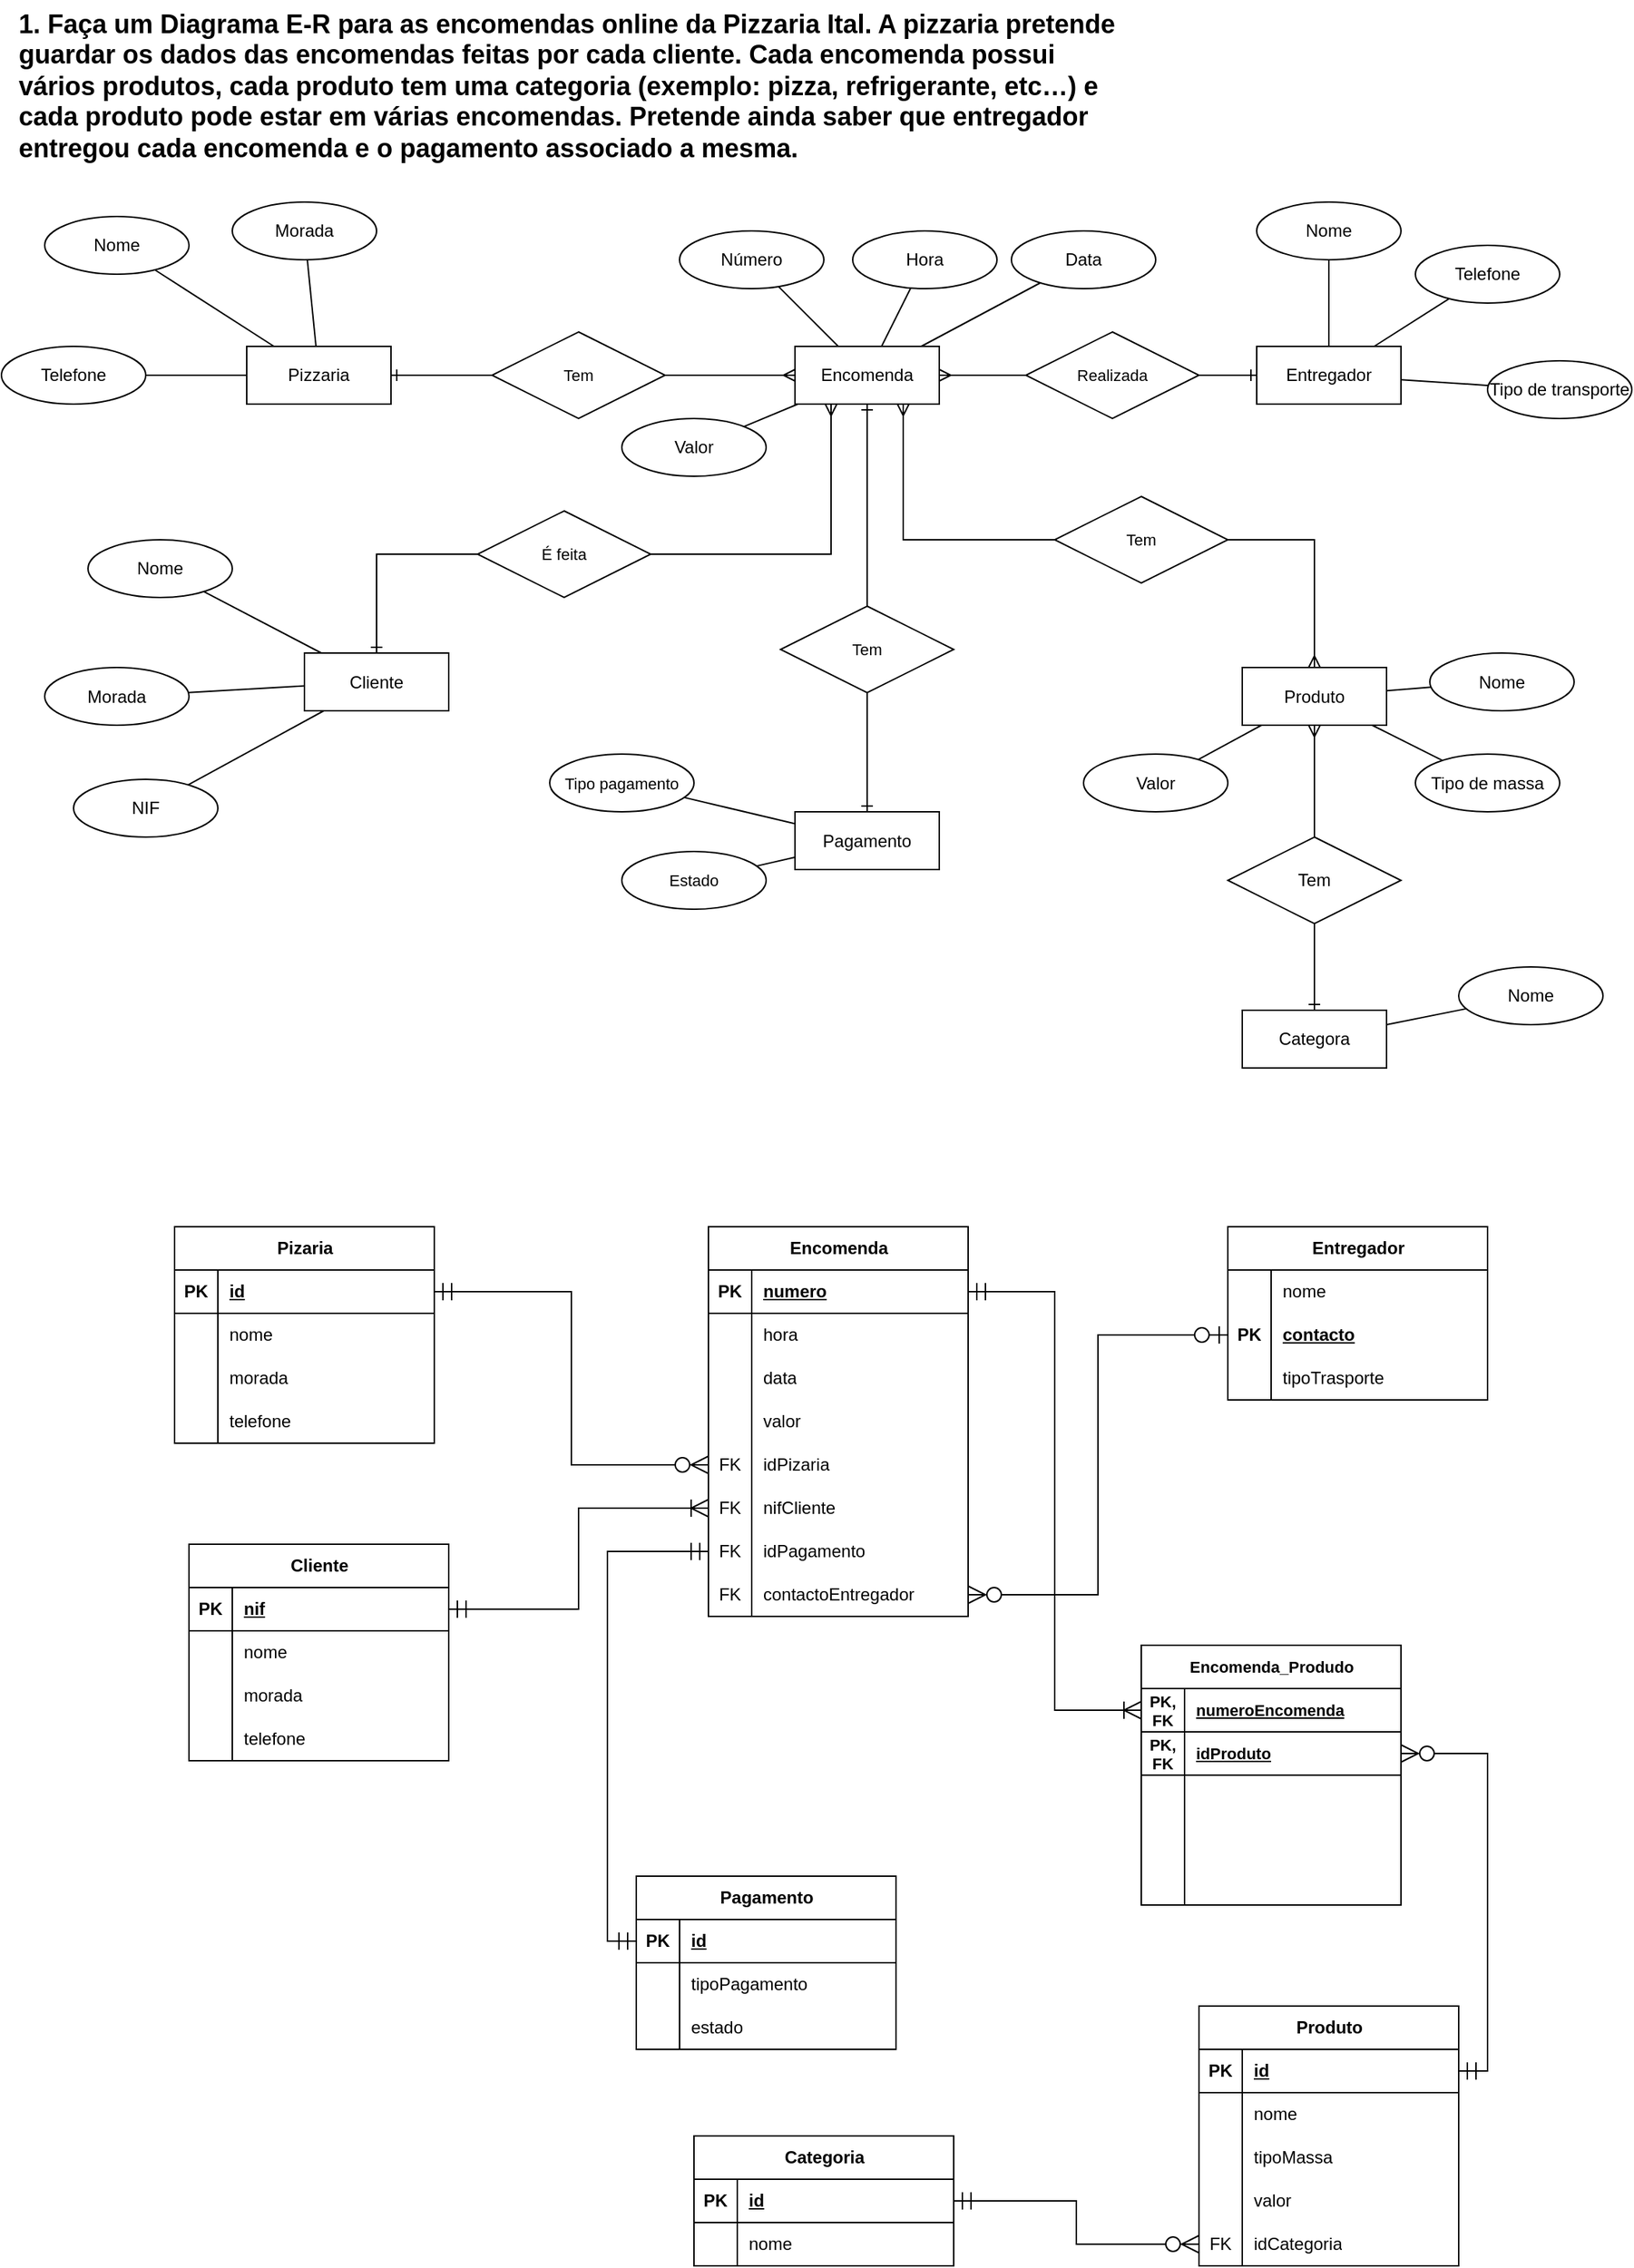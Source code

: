 <mxfile version="24.7.12" pages="2">
  <diagram name="Página-1" id="ekZOfpOXQNPrcKu1eCZT">
    <mxGraphModel dx="1127" dy="663" grid="1" gridSize="10" guides="1" tooltips="1" connect="1" arrows="1" fold="1" page="1" pageScale="1" pageWidth="1169" pageHeight="827" math="0" shadow="0">
      <root>
        <mxCell id="0" />
        <mxCell id="1" parent="0" />
        <mxCell id="M5pZgA5gpFIr3mLiZO6Y-33" value="&lt;span data-teams=&quot;true&quot; style=&quot;font-size: 18px;&quot;&gt;&lt;span class=&quot;ui-provider ix nl nm nn no np nq nr ns nt nu nv nw nx ny nz oa ob oc od oe of og oh oi oj ok ol om on oo op oq or os&quot; dir=&quot;ltr&quot; style=&quot;font-size: 18px;&quot;&gt;1. Faça um Diagrama E-R para as encomendas online da Pizzaria Ital. A pizzaria pretende&lt;/span&gt;&lt;/span&gt;&lt;div style=&quot;font-size: 18px;&quot;&gt;&lt;span data-teams=&quot;true&quot; style=&quot;font-size: 18px;&quot;&gt;&lt;span class=&quot;ui-provider ix nl nm nn no np nq nr ns nt nu nv nw nx ny nz oa ob oc od oe of og oh oi oj ok ol om on oo op oq or os&quot; dir=&quot;ltr&quot; style=&quot;font-size: 18px;&quot;&gt;guardar os dados das&amp;nbsp;encomendas feitas por cada cliente. Cada encomenda possui&lt;/span&gt;&lt;/span&gt;&lt;/div&gt;&lt;div style=&quot;font-size: 18px;&quot;&gt;&lt;span data-teams=&quot;true&quot; style=&quot;font-size: 18px;&quot;&gt;&lt;span class=&quot;ui-provider ix nl nm nn no np nq nr ns nt nu nv nw nx ny nz oa ob oc od oe of og oh oi oj ok ol om on oo op oq or os&quot; dir=&quot;ltr&quot; style=&quot;font-size: 18px;&quot;&gt;vários produtos, cada produto tem uma categoria&amp;nbsp;(exemplo: pizza, refrigerante, etc…) e&lt;/span&gt;&lt;/span&gt;&lt;/div&gt;&lt;div style=&quot;font-size: 18px;&quot;&gt;&lt;span data-teams=&quot;true&quot; style=&quot;font-size: 18px;&quot;&gt;&lt;span class=&quot;ui-provider ix nl nm nn no np nq nr ns nt nu nv nw nx ny nz oa ob oc od oe of og oh oi oj ok ol om on oo op oq or os&quot; dir=&quot;ltr&quot; style=&quot;font-size: 18px;&quot;&gt;cada produto pode estar em várias encomendas. Pretende ainda saber que&amp;nbsp;entregador&lt;/span&gt;&lt;/span&gt;&lt;/div&gt;&lt;div style=&quot;font-size: 18px;&quot;&gt;&lt;span data-teams=&quot;true&quot; style=&quot;font-size: 18px;&quot;&gt;&lt;span class=&quot;ui-provider ix nl nm nn no np nq nr ns nt nu nv nw nx ny nz oa ob oc od oe of og oh oi oj ok ol om on oo op oq or os&quot; dir=&quot;ltr&quot; style=&quot;font-size: 18px;&quot;&gt;entregou cada encomenda e o pagamento associado a mesma.&lt;/span&gt;&lt;/span&gt;&lt;/div&gt;" style="text;html=1;align=left;verticalAlign=middle;resizable=0;points=[];autosize=1;strokeColor=none;fillColor=none;fontSize=18;spacing=2;fontStyle=1" parent="1" vertex="1">
          <mxGeometry x="40" y="40" width="740" height="120" as="geometry" />
        </mxCell>
        <mxCell id="M5pZgA5gpFIr3mLiZO6Y-88" value="" style="edgeStyle=none;shape=connector;rounded=0;orthogonalLoop=1;jettySize=auto;html=1;strokeColor=default;align=center;verticalAlign=middle;fontFamily=Helvetica;fontSize=11;fontColor=default;labelBackgroundColor=default;endArrow=none;endFill=0;" parent="1" source="M5pZgA5gpFIr3mLiZO6Y-34" target="M5pZgA5gpFIr3mLiZO6Y-81" edge="1">
          <mxGeometry relative="1" as="geometry" />
        </mxCell>
        <mxCell id="M5pZgA5gpFIr3mLiZO6Y-34" value="Pizzaria" style="whiteSpace=wrap;html=1;align=center;" parent="1" vertex="1">
          <mxGeometry x="200" y="280" width="100" height="40" as="geometry" />
        </mxCell>
        <mxCell id="M5pZgA5gpFIr3mLiZO6Y-93" style="edgeStyle=none;shape=connector;rounded=0;orthogonalLoop=1;jettySize=auto;html=1;strokeColor=default;align=center;verticalAlign=middle;fontFamily=Helvetica;fontSize=11;fontColor=default;labelBackgroundColor=default;endArrow=none;endFill=0;startArrow=ERone;startFill=0;" parent="1" source="M5pZgA5gpFIr3mLiZO6Y-35" target="M5pZgA5gpFIr3mLiZO6Y-83" edge="1">
          <mxGeometry relative="1" as="geometry" />
        </mxCell>
        <mxCell id="M5pZgA5gpFIr3mLiZO6Y-97" style="edgeStyle=orthogonalEdgeStyle;shape=connector;rounded=0;orthogonalLoop=1;jettySize=auto;html=1;exitX=0.75;exitY=1;exitDx=0;exitDy=0;strokeColor=default;align=center;verticalAlign=middle;fontFamily=Helvetica;fontSize=11;fontColor=default;labelBackgroundColor=default;endArrow=none;endFill=0;startArrow=ERmany;startFill=0;entryX=0;entryY=0.5;entryDx=0;entryDy=0;" parent="1" source="M5pZgA5gpFIr3mLiZO6Y-35" target="M5pZgA5gpFIr3mLiZO6Y-84" edge="1">
          <mxGeometry relative="1" as="geometry" />
        </mxCell>
        <mxCell id="M5pZgA5gpFIr3mLiZO6Y-35" value="Encomenda" style="whiteSpace=wrap;html=1;align=center;" parent="1" vertex="1">
          <mxGeometry x="580" y="280" width="100" height="40" as="geometry" />
        </mxCell>
        <mxCell id="M5pZgA5gpFIr3mLiZO6Y-36" value="Cliente" style="whiteSpace=wrap;html=1;align=center;" parent="1" vertex="1">
          <mxGeometry x="240" y="492.5" width="100" height="40" as="geometry" />
        </mxCell>
        <mxCell id="JOTsNcinecnKcmJxOymQ-2" style="edgeStyle=orthogonalEdgeStyle;rounded=0;orthogonalLoop=1;jettySize=auto;html=1;endArrow=none;endFill=0;startArrow=ERmany;startFill=0;" parent="1" source="M5pZgA5gpFIr3mLiZO6Y-37" target="JOTsNcinecnKcmJxOymQ-1" edge="1">
          <mxGeometry relative="1" as="geometry" />
        </mxCell>
        <mxCell id="M5pZgA5gpFIr3mLiZO6Y-37" value="Produto" style="whiteSpace=wrap;html=1;align=center;" parent="1" vertex="1">
          <mxGeometry x="890" y="502.5" width="100" height="40" as="geometry" />
        </mxCell>
        <mxCell id="M5pZgA5gpFIr3mLiZO6Y-38" value="Categora" style="whiteSpace=wrap;html=1;align=center;" parent="1" vertex="1">
          <mxGeometry x="890" y="740" width="100" height="40" as="geometry" />
        </mxCell>
        <mxCell id="M5pZgA5gpFIr3mLiZO6Y-39" value="Entregador" style="whiteSpace=wrap;html=1;align=center;" parent="1" vertex="1">
          <mxGeometry x="900" y="280" width="100" height="40" as="geometry" />
        </mxCell>
        <mxCell id="M5pZgA5gpFIr3mLiZO6Y-40" value="Pagamento" style="whiteSpace=wrap;html=1;align=center;" parent="1" vertex="1">
          <mxGeometry x="580" y="602.5" width="100" height="40" as="geometry" />
        </mxCell>
        <mxCell id="M5pZgA5gpFIr3mLiZO6Y-45" style="rounded=0;orthogonalLoop=1;jettySize=auto;html=1;endArrow=none;endFill=0;" parent="1" source="M5pZgA5gpFIr3mLiZO6Y-41" target="M5pZgA5gpFIr3mLiZO6Y-34" edge="1">
          <mxGeometry relative="1" as="geometry" />
        </mxCell>
        <mxCell id="M5pZgA5gpFIr3mLiZO6Y-41" value="Nome" style="ellipse;whiteSpace=wrap;html=1;align=center;" parent="1" vertex="1">
          <mxGeometry x="60" y="190" width="100" height="40" as="geometry" />
        </mxCell>
        <mxCell id="M5pZgA5gpFIr3mLiZO6Y-44" style="rounded=0;orthogonalLoop=1;jettySize=auto;html=1;endArrow=none;endFill=0;" parent="1" source="M5pZgA5gpFIr3mLiZO6Y-42" target="M5pZgA5gpFIr3mLiZO6Y-34" edge="1">
          <mxGeometry relative="1" as="geometry" />
        </mxCell>
        <mxCell id="M5pZgA5gpFIr3mLiZO6Y-42" value="Morada" style="ellipse;whiteSpace=wrap;html=1;align=center;" parent="1" vertex="1">
          <mxGeometry x="190" y="180" width="100" height="40" as="geometry" />
        </mxCell>
        <mxCell id="M5pZgA5gpFIr3mLiZO6Y-46" style="rounded=0;orthogonalLoop=1;jettySize=auto;html=1;endArrow=none;endFill=0;" parent="1" source="M5pZgA5gpFIr3mLiZO6Y-43" target="M5pZgA5gpFIr3mLiZO6Y-34" edge="1">
          <mxGeometry relative="1" as="geometry" />
        </mxCell>
        <mxCell id="M5pZgA5gpFIr3mLiZO6Y-43" value="Telefone" style="ellipse;whiteSpace=wrap;html=1;align=center;" parent="1" vertex="1">
          <mxGeometry x="30" y="280" width="100" height="40" as="geometry" />
        </mxCell>
        <mxCell id="M5pZgA5gpFIr3mLiZO6Y-47" value="Número" style="ellipse;whiteSpace=wrap;html=1;align=center;" parent="1" vertex="1">
          <mxGeometry x="500" y="200" width="100" height="40" as="geometry" />
        </mxCell>
        <mxCell id="M5pZgA5gpFIr3mLiZO6Y-48" value="Hora" style="ellipse;whiteSpace=wrap;html=1;align=center;" parent="1" vertex="1">
          <mxGeometry x="620" y="200" width="100" height="40" as="geometry" />
        </mxCell>
        <mxCell id="M5pZgA5gpFIr3mLiZO6Y-49" value="Data" style="ellipse;whiteSpace=wrap;html=1;align=center;" parent="1" vertex="1">
          <mxGeometry x="730" y="200" width="100" height="40" as="geometry" />
        </mxCell>
        <mxCell id="M5pZgA5gpFIr3mLiZO6Y-50" value="Valor" style="ellipse;whiteSpace=wrap;html=1;align=center;" parent="1" vertex="1">
          <mxGeometry x="460" y="330" width="100" height="40" as="geometry" />
        </mxCell>
        <mxCell id="M5pZgA5gpFIr3mLiZO6Y-51" style="rounded=0;orthogonalLoop=1;jettySize=auto;html=1;endArrow=none;endFill=0;" parent="1" source="M5pZgA5gpFIr3mLiZO6Y-47" target="M5pZgA5gpFIr3mLiZO6Y-35" edge="1">
          <mxGeometry relative="1" as="geometry">
            <mxPoint x="252" y="230" as="sourcePoint" />
            <mxPoint x="258" y="290" as="targetPoint" />
          </mxGeometry>
        </mxCell>
        <mxCell id="M5pZgA5gpFIr3mLiZO6Y-52" style="rounded=0;orthogonalLoop=1;jettySize=auto;html=1;endArrow=none;endFill=0;" parent="1" source="M5pZgA5gpFIr3mLiZO6Y-48" target="M5pZgA5gpFIr3mLiZO6Y-35" edge="1">
          <mxGeometry relative="1" as="geometry">
            <mxPoint x="262" y="240" as="sourcePoint" />
            <mxPoint x="268" y="300" as="targetPoint" />
          </mxGeometry>
        </mxCell>
        <mxCell id="M5pZgA5gpFIr3mLiZO6Y-53" style="rounded=0;orthogonalLoop=1;jettySize=auto;html=1;endArrow=none;endFill=0;" parent="1" source="M5pZgA5gpFIr3mLiZO6Y-49" target="M5pZgA5gpFIr3mLiZO6Y-35" edge="1">
          <mxGeometry relative="1" as="geometry">
            <mxPoint x="272" y="250" as="sourcePoint" />
            <mxPoint x="278" y="310" as="targetPoint" />
          </mxGeometry>
        </mxCell>
        <mxCell id="M5pZgA5gpFIr3mLiZO6Y-54" style="rounded=0;orthogonalLoop=1;jettySize=auto;html=1;endArrow=none;endFill=0;" parent="1" source="M5pZgA5gpFIr3mLiZO6Y-50" target="M5pZgA5gpFIr3mLiZO6Y-35" edge="1">
          <mxGeometry relative="1" as="geometry">
            <mxPoint x="282" y="260" as="sourcePoint" />
            <mxPoint x="288" y="320" as="targetPoint" />
          </mxGeometry>
        </mxCell>
        <mxCell id="M5pZgA5gpFIr3mLiZO6Y-69" style="edgeStyle=none;shape=connector;rounded=0;orthogonalLoop=1;jettySize=auto;html=1;strokeColor=default;align=center;verticalAlign=middle;fontFamily=Helvetica;fontSize=11;fontColor=default;labelBackgroundColor=default;endArrow=none;endFill=0;" parent="1" source="M5pZgA5gpFIr3mLiZO6Y-56" target="M5pZgA5gpFIr3mLiZO6Y-37" edge="1">
          <mxGeometry relative="1" as="geometry" />
        </mxCell>
        <mxCell id="M5pZgA5gpFIr3mLiZO6Y-56" value="Nome" style="ellipse;whiteSpace=wrap;html=1;align=center;" parent="1" vertex="1">
          <mxGeometry x="1020" y="492.5" width="100" height="40" as="geometry" />
        </mxCell>
        <mxCell id="M5pZgA5gpFIr3mLiZO6Y-70" style="edgeStyle=none;shape=connector;rounded=0;orthogonalLoop=1;jettySize=auto;html=1;strokeColor=default;align=center;verticalAlign=middle;fontFamily=Helvetica;fontSize=11;fontColor=default;labelBackgroundColor=default;endArrow=none;endFill=0;" parent="1" source="M5pZgA5gpFIr3mLiZO6Y-57" target="M5pZgA5gpFIr3mLiZO6Y-37" edge="1">
          <mxGeometry relative="1" as="geometry" />
        </mxCell>
        <mxCell id="M5pZgA5gpFIr3mLiZO6Y-57" value="Tipo de massa" style="ellipse;whiteSpace=wrap;html=1;align=center;" parent="1" vertex="1">
          <mxGeometry x="1010" y="562.5" width="100" height="40" as="geometry" />
        </mxCell>
        <mxCell id="M5pZgA5gpFIr3mLiZO6Y-73" style="edgeStyle=none;shape=connector;rounded=0;orthogonalLoop=1;jettySize=auto;html=1;strokeColor=default;align=center;verticalAlign=middle;fontFamily=Helvetica;fontSize=11;fontColor=default;labelBackgroundColor=default;endArrow=none;endFill=0;" parent="1" source="M5pZgA5gpFIr3mLiZO6Y-59" target="M5pZgA5gpFIr3mLiZO6Y-36" edge="1">
          <mxGeometry relative="1" as="geometry" />
        </mxCell>
        <mxCell id="M5pZgA5gpFIr3mLiZO6Y-59" value="Nome" style="ellipse;whiteSpace=wrap;html=1;align=center;" parent="1" vertex="1">
          <mxGeometry x="90" y="414" width="100" height="40" as="geometry" />
        </mxCell>
        <mxCell id="M5pZgA5gpFIr3mLiZO6Y-74" style="edgeStyle=none;shape=connector;rounded=0;orthogonalLoop=1;jettySize=auto;html=1;strokeColor=default;align=center;verticalAlign=middle;fontFamily=Helvetica;fontSize=11;fontColor=default;labelBackgroundColor=default;endArrow=none;endFill=0;" parent="1" source="M5pZgA5gpFIr3mLiZO6Y-60" target="M5pZgA5gpFIr3mLiZO6Y-36" edge="1">
          <mxGeometry relative="1" as="geometry" />
        </mxCell>
        <mxCell id="M5pZgA5gpFIr3mLiZO6Y-60" value="Morada" style="ellipse;whiteSpace=wrap;html=1;align=center;" parent="1" vertex="1">
          <mxGeometry x="60" y="502.5" width="100" height="40" as="geometry" />
        </mxCell>
        <mxCell id="M5pZgA5gpFIr3mLiZO6Y-72" style="edgeStyle=none;shape=connector;rounded=0;orthogonalLoop=1;jettySize=auto;html=1;strokeColor=default;align=center;verticalAlign=middle;fontFamily=Helvetica;fontSize=11;fontColor=default;labelBackgroundColor=default;endArrow=none;endFill=0;" parent="1" source="M5pZgA5gpFIr3mLiZO6Y-61" target="M5pZgA5gpFIr3mLiZO6Y-37" edge="1">
          <mxGeometry relative="1" as="geometry" />
        </mxCell>
        <mxCell id="M5pZgA5gpFIr3mLiZO6Y-61" value="Valor" style="ellipse;whiteSpace=wrap;html=1;align=center;" parent="1" vertex="1">
          <mxGeometry x="780" y="562.5" width="100" height="40" as="geometry" />
        </mxCell>
        <mxCell id="M5pZgA5gpFIr3mLiZO6Y-75" style="edgeStyle=none;shape=connector;rounded=0;orthogonalLoop=1;jettySize=auto;html=1;strokeColor=default;align=center;verticalAlign=middle;fontFamily=Helvetica;fontSize=11;fontColor=default;labelBackgroundColor=default;endArrow=none;endFill=0;" parent="1" source="M5pZgA5gpFIr3mLiZO6Y-62" target="M5pZgA5gpFIr3mLiZO6Y-36" edge="1">
          <mxGeometry relative="1" as="geometry" />
        </mxCell>
        <mxCell id="M5pZgA5gpFIr3mLiZO6Y-62" value="NIF" style="ellipse;whiteSpace=wrap;html=1;align=center;" parent="1" vertex="1">
          <mxGeometry x="80" y="580" width="100" height="40" as="geometry" />
        </mxCell>
        <mxCell id="M5pZgA5gpFIr3mLiZO6Y-66" style="edgeStyle=none;shape=connector;rounded=0;orthogonalLoop=1;jettySize=auto;html=1;strokeColor=default;align=center;verticalAlign=middle;fontFamily=Helvetica;fontSize=11;fontColor=default;labelBackgroundColor=default;endArrow=none;endFill=0;" parent="1" source="M5pZgA5gpFIr3mLiZO6Y-63" target="M5pZgA5gpFIr3mLiZO6Y-39" edge="1">
          <mxGeometry relative="1" as="geometry" />
        </mxCell>
        <mxCell id="M5pZgA5gpFIr3mLiZO6Y-63" value="Nome" style="ellipse;whiteSpace=wrap;html=1;align=center;" parent="1" vertex="1">
          <mxGeometry x="900" y="180" width="100" height="40" as="geometry" />
        </mxCell>
        <mxCell id="M5pZgA5gpFIr3mLiZO6Y-67" style="edgeStyle=none;shape=connector;rounded=0;orthogonalLoop=1;jettySize=auto;html=1;strokeColor=default;align=center;verticalAlign=middle;fontFamily=Helvetica;fontSize=11;fontColor=default;labelBackgroundColor=default;endArrow=none;endFill=0;" parent="1" source="M5pZgA5gpFIr3mLiZO6Y-64" target="M5pZgA5gpFIr3mLiZO6Y-39" edge="1">
          <mxGeometry relative="1" as="geometry" />
        </mxCell>
        <mxCell id="M5pZgA5gpFIr3mLiZO6Y-64" value="Telefone" style="ellipse;whiteSpace=wrap;html=1;align=center;" parent="1" vertex="1">
          <mxGeometry x="1010" y="210" width="100" height="40" as="geometry" />
        </mxCell>
        <mxCell id="M5pZgA5gpFIr3mLiZO6Y-68" style="edgeStyle=none;shape=connector;rounded=0;orthogonalLoop=1;jettySize=auto;html=1;strokeColor=default;align=center;verticalAlign=middle;fontFamily=Helvetica;fontSize=11;fontColor=default;labelBackgroundColor=default;endArrow=none;endFill=0;" parent="1" source="M5pZgA5gpFIr3mLiZO6Y-65" target="M5pZgA5gpFIr3mLiZO6Y-39" edge="1">
          <mxGeometry relative="1" as="geometry" />
        </mxCell>
        <mxCell id="M5pZgA5gpFIr3mLiZO6Y-65" value="Tipo de transporte" style="ellipse;whiteSpace=wrap;html=1;align=center;" parent="1" vertex="1">
          <mxGeometry x="1060" y="290" width="100" height="40" as="geometry" />
        </mxCell>
        <mxCell id="M5pZgA5gpFIr3mLiZO6Y-79" style="edgeStyle=none;shape=connector;rounded=0;orthogonalLoop=1;jettySize=auto;html=1;strokeColor=default;align=center;verticalAlign=middle;fontFamily=Helvetica;fontSize=11;fontColor=default;labelBackgroundColor=default;endArrow=none;endFill=0;" parent="1" source="M5pZgA5gpFIr3mLiZO6Y-77" target="M5pZgA5gpFIr3mLiZO6Y-40" edge="1">
          <mxGeometry relative="1" as="geometry" />
        </mxCell>
        <mxCell id="M5pZgA5gpFIr3mLiZO6Y-77" value="Tipo pagamento" style="ellipse;whiteSpace=wrap;html=1;align=center;fontFamily=Helvetica;fontSize=11;fontColor=default;labelBackgroundColor=default;" parent="1" vertex="1">
          <mxGeometry x="410" y="562.5" width="100" height="40" as="geometry" />
        </mxCell>
        <mxCell id="M5pZgA5gpFIr3mLiZO6Y-80" style="edgeStyle=none;shape=connector;rounded=0;orthogonalLoop=1;jettySize=auto;html=1;strokeColor=default;align=center;verticalAlign=middle;fontFamily=Helvetica;fontSize=11;fontColor=default;labelBackgroundColor=default;endArrow=none;endFill=0;" parent="1" source="M5pZgA5gpFIr3mLiZO6Y-78" target="M5pZgA5gpFIr3mLiZO6Y-40" edge="1">
          <mxGeometry relative="1" as="geometry" />
        </mxCell>
        <mxCell id="M5pZgA5gpFIr3mLiZO6Y-78" value="Estado" style="ellipse;whiteSpace=wrap;html=1;align=center;fontFamily=Helvetica;fontSize=11;fontColor=default;labelBackgroundColor=default;" parent="1" vertex="1">
          <mxGeometry x="460" y="630" width="100" height="40" as="geometry" />
        </mxCell>
        <mxCell id="M5pZgA5gpFIr3mLiZO6Y-86" style="edgeStyle=none;shape=connector;rounded=0;orthogonalLoop=1;jettySize=auto;html=1;strokeColor=default;align=center;verticalAlign=middle;fontFamily=Helvetica;fontSize=11;fontColor=default;labelBackgroundColor=default;endArrow=ERmany;endFill=0;" parent="1" source="M5pZgA5gpFIr3mLiZO6Y-81" target="M5pZgA5gpFIr3mLiZO6Y-35" edge="1">
          <mxGeometry relative="1" as="geometry" />
        </mxCell>
        <mxCell id="M5pZgA5gpFIr3mLiZO6Y-87" style="edgeStyle=none;shape=connector;rounded=0;orthogonalLoop=1;jettySize=auto;html=1;strokeColor=default;align=center;verticalAlign=middle;fontFamily=Helvetica;fontSize=11;fontColor=default;labelBackgroundColor=default;endArrow=ERone;endFill=0;" parent="1" source="M5pZgA5gpFIr3mLiZO6Y-81" target="M5pZgA5gpFIr3mLiZO6Y-34" edge="1">
          <mxGeometry relative="1" as="geometry" />
        </mxCell>
        <mxCell id="M5pZgA5gpFIr3mLiZO6Y-81" value="Tem" style="shape=rhombus;perimeter=rhombusPerimeter;whiteSpace=wrap;html=1;align=center;fontFamily=Helvetica;fontSize=11;fontColor=default;labelBackgroundColor=default;" parent="1" vertex="1">
          <mxGeometry x="370" y="270" width="120" height="60" as="geometry" />
        </mxCell>
        <mxCell id="M5pZgA5gpFIr3mLiZO6Y-89" style="edgeStyle=orthogonalEdgeStyle;shape=connector;rounded=0;orthogonalLoop=1;jettySize=auto;html=1;strokeColor=default;align=center;verticalAlign=middle;fontFamily=Helvetica;fontSize=11;fontColor=default;labelBackgroundColor=default;endArrow=ERmany;endFill=0;entryX=0.25;entryY=1;entryDx=0;entryDy=0;" parent="1" source="M5pZgA5gpFIr3mLiZO6Y-82" target="M5pZgA5gpFIr3mLiZO6Y-35" edge="1">
          <mxGeometry relative="1" as="geometry" />
        </mxCell>
        <mxCell id="M5pZgA5gpFIr3mLiZO6Y-90" style="edgeStyle=orthogonalEdgeStyle;shape=connector;rounded=0;orthogonalLoop=1;jettySize=auto;html=1;strokeColor=default;align=center;verticalAlign=middle;fontFamily=Helvetica;fontSize=11;fontColor=default;labelBackgroundColor=default;endArrow=ERone;endFill=0;" parent="1" source="M5pZgA5gpFIr3mLiZO6Y-82" target="M5pZgA5gpFIr3mLiZO6Y-36" edge="1">
          <mxGeometry relative="1" as="geometry" />
        </mxCell>
        <mxCell id="M5pZgA5gpFIr3mLiZO6Y-82" value="É feita" style="shape=rhombus;perimeter=rhombusPerimeter;whiteSpace=wrap;html=1;align=center;fontFamily=Helvetica;fontSize=11;fontColor=default;labelBackgroundColor=default;" parent="1" vertex="1">
          <mxGeometry x="360" y="394" width="120" height="60" as="geometry" />
        </mxCell>
        <mxCell id="M5pZgA5gpFIr3mLiZO6Y-94" style="edgeStyle=orthogonalEdgeStyle;shape=connector;rounded=0;orthogonalLoop=1;jettySize=auto;html=1;strokeColor=default;align=center;verticalAlign=middle;fontFamily=Helvetica;fontSize=11;fontColor=default;labelBackgroundColor=default;endArrow=ERone;endFill=0;" parent="1" source="M5pZgA5gpFIr3mLiZO6Y-83" target="M5pZgA5gpFIr3mLiZO6Y-40" edge="1">
          <mxGeometry relative="1" as="geometry" />
        </mxCell>
        <mxCell id="M5pZgA5gpFIr3mLiZO6Y-83" value="Tem" style="shape=rhombus;perimeter=rhombusPerimeter;whiteSpace=wrap;html=1;align=center;fontFamily=Helvetica;fontSize=11;fontColor=default;labelBackgroundColor=default;" parent="1" vertex="1">
          <mxGeometry x="570" y="460" width="120" height="60" as="geometry" />
        </mxCell>
        <mxCell id="M5pZgA5gpFIr3mLiZO6Y-98" style="edgeStyle=orthogonalEdgeStyle;shape=connector;rounded=0;orthogonalLoop=1;jettySize=auto;html=1;strokeColor=default;align=center;verticalAlign=middle;fontFamily=Helvetica;fontSize=11;fontColor=default;labelBackgroundColor=default;endArrow=ERmany;endFill=0;" parent="1" source="M5pZgA5gpFIr3mLiZO6Y-84" target="M5pZgA5gpFIr3mLiZO6Y-37" edge="1">
          <mxGeometry relative="1" as="geometry" />
        </mxCell>
        <mxCell id="M5pZgA5gpFIr3mLiZO6Y-84" value="Tem" style="shape=rhombus;perimeter=rhombusPerimeter;whiteSpace=wrap;html=1;align=center;fontFamily=Helvetica;fontSize=11;fontColor=default;labelBackgroundColor=default;" parent="1" vertex="1">
          <mxGeometry x="760" y="384" width="120" height="60" as="geometry" />
        </mxCell>
        <mxCell id="M5pZgA5gpFIr3mLiZO6Y-95" style="edgeStyle=none;shape=connector;rounded=0;orthogonalLoop=1;jettySize=auto;html=1;strokeColor=default;align=center;verticalAlign=middle;fontFamily=Helvetica;fontSize=11;fontColor=default;labelBackgroundColor=default;endArrow=ERone;endFill=0;" parent="1" source="M5pZgA5gpFIr3mLiZO6Y-85" target="M5pZgA5gpFIr3mLiZO6Y-39" edge="1">
          <mxGeometry relative="1" as="geometry" />
        </mxCell>
        <mxCell id="M5pZgA5gpFIr3mLiZO6Y-96" style="edgeStyle=none;shape=connector;rounded=0;orthogonalLoop=1;jettySize=auto;html=1;strokeColor=default;align=center;verticalAlign=middle;fontFamily=Helvetica;fontSize=11;fontColor=default;labelBackgroundColor=default;endArrow=ERmany;endFill=0;" parent="1" source="M5pZgA5gpFIr3mLiZO6Y-85" target="M5pZgA5gpFIr3mLiZO6Y-35" edge="1">
          <mxGeometry relative="1" as="geometry" />
        </mxCell>
        <mxCell id="M5pZgA5gpFIr3mLiZO6Y-85" value="Realizada" style="shape=rhombus;perimeter=rhombusPerimeter;whiteSpace=wrap;html=1;align=center;fontFamily=Helvetica;fontSize=11;fontColor=default;labelBackgroundColor=default;" parent="1" vertex="1">
          <mxGeometry x="740" y="270" width="120" height="60" as="geometry" />
        </mxCell>
        <mxCell id="JOTsNcinecnKcmJxOymQ-3" style="edgeStyle=orthogonalEdgeStyle;rounded=0;orthogonalLoop=1;jettySize=auto;html=1;endArrow=ERone;endFill=0;" parent="1" source="JOTsNcinecnKcmJxOymQ-1" target="M5pZgA5gpFIr3mLiZO6Y-38" edge="1">
          <mxGeometry relative="1" as="geometry" />
        </mxCell>
        <mxCell id="JOTsNcinecnKcmJxOymQ-1" value="Tem" style="shape=rhombus;perimeter=rhombusPerimeter;whiteSpace=wrap;html=1;align=center;" parent="1" vertex="1">
          <mxGeometry x="880" y="620" width="120" height="60" as="geometry" />
        </mxCell>
        <mxCell id="JOTsNcinecnKcmJxOymQ-5" style="rounded=0;orthogonalLoop=1;jettySize=auto;html=1;endArrow=none;endFill=0;" parent="1" source="JOTsNcinecnKcmJxOymQ-4" target="M5pZgA5gpFIr3mLiZO6Y-38" edge="1">
          <mxGeometry relative="1" as="geometry" />
        </mxCell>
        <mxCell id="JOTsNcinecnKcmJxOymQ-4" value="Nome" style="ellipse;whiteSpace=wrap;html=1;align=center;" parent="1" vertex="1">
          <mxGeometry x="1040" y="710" width="100" height="40" as="geometry" />
        </mxCell>
        <mxCell id="H1Yv1z9BloZnC0qD_22Z-1" value="Pizaria" style="shape=table;startSize=30;container=1;collapsible=1;childLayout=tableLayout;fixedRows=1;rowLines=0;fontStyle=1;align=center;resizeLast=1;html=1;" parent="1" vertex="1">
          <mxGeometry x="150" y="890" width="180" height="150" as="geometry" />
        </mxCell>
        <mxCell id="H1Yv1z9BloZnC0qD_22Z-2" value="" style="shape=tableRow;horizontal=0;startSize=0;swimlaneHead=0;swimlaneBody=0;fillColor=none;collapsible=0;dropTarget=0;points=[[0,0.5],[1,0.5]];portConstraint=eastwest;top=0;left=0;right=0;bottom=1;" parent="H1Yv1z9BloZnC0qD_22Z-1" vertex="1">
          <mxGeometry y="30" width="180" height="30" as="geometry" />
        </mxCell>
        <mxCell id="H1Yv1z9BloZnC0qD_22Z-3" value="PK" style="shape=partialRectangle;connectable=0;fillColor=none;top=0;left=0;bottom=0;right=0;fontStyle=1;overflow=hidden;whiteSpace=wrap;html=1;" parent="H1Yv1z9BloZnC0qD_22Z-2" vertex="1">
          <mxGeometry width="30" height="30" as="geometry">
            <mxRectangle width="30" height="30" as="alternateBounds" />
          </mxGeometry>
        </mxCell>
        <mxCell id="H1Yv1z9BloZnC0qD_22Z-4" value="id" style="shape=partialRectangle;connectable=0;fillColor=none;top=0;left=0;bottom=0;right=0;align=left;spacingLeft=6;fontStyle=5;overflow=hidden;whiteSpace=wrap;html=1;" parent="H1Yv1z9BloZnC0qD_22Z-2" vertex="1">
          <mxGeometry x="30" width="150" height="30" as="geometry">
            <mxRectangle width="150" height="30" as="alternateBounds" />
          </mxGeometry>
        </mxCell>
        <mxCell id="H1Yv1z9BloZnC0qD_22Z-5" value="" style="shape=tableRow;horizontal=0;startSize=0;swimlaneHead=0;swimlaneBody=0;fillColor=none;collapsible=0;dropTarget=0;points=[[0,0.5],[1,0.5]];portConstraint=eastwest;top=0;left=0;right=0;bottom=0;" parent="H1Yv1z9BloZnC0qD_22Z-1" vertex="1">
          <mxGeometry y="60" width="180" height="30" as="geometry" />
        </mxCell>
        <mxCell id="H1Yv1z9BloZnC0qD_22Z-6" value="" style="shape=partialRectangle;connectable=0;fillColor=none;top=0;left=0;bottom=0;right=0;editable=1;overflow=hidden;whiteSpace=wrap;html=1;" parent="H1Yv1z9BloZnC0qD_22Z-5" vertex="1">
          <mxGeometry width="30" height="30" as="geometry">
            <mxRectangle width="30" height="30" as="alternateBounds" />
          </mxGeometry>
        </mxCell>
        <mxCell id="H1Yv1z9BloZnC0qD_22Z-7" value="nome" style="shape=partialRectangle;connectable=0;fillColor=none;top=0;left=0;bottom=0;right=0;align=left;spacingLeft=6;overflow=hidden;whiteSpace=wrap;html=1;" parent="H1Yv1z9BloZnC0qD_22Z-5" vertex="1">
          <mxGeometry x="30" width="150" height="30" as="geometry">
            <mxRectangle width="150" height="30" as="alternateBounds" />
          </mxGeometry>
        </mxCell>
        <mxCell id="H1Yv1z9BloZnC0qD_22Z-8" value="" style="shape=tableRow;horizontal=0;startSize=0;swimlaneHead=0;swimlaneBody=0;fillColor=none;collapsible=0;dropTarget=0;points=[[0,0.5],[1,0.5]];portConstraint=eastwest;top=0;left=0;right=0;bottom=0;" parent="H1Yv1z9BloZnC0qD_22Z-1" vertex="1">
          <mxGeometry y="90" width="180" height="30" as="geometry" />
        </mxCell>
        <mxCell id="H1Yv1z9BloZnC0qD_22Z-9" value="" style="shape=partialRectangle;connectable=0;fillColor=none;top=0;left=0;bottom=0;right=0;editable=1;overflow=hidden;whiteSpace=wrap;html=1;" parent="H1Yv1z9BloZnC0qD_22Z-8" vertex="1">
          <mxGeometry width="30" height="30" as="geometry">
            <mxRectangle width="30" height="30" as="alternateBounds" />
          </mxGeometry>
        </mxCell>
        <mxCell id="H1Yv1z9BloZnC0qD_22Z-10" value="morada" style="shape=partialRectangle;connectable=0;fillColor=none;top=0;left=0;bottom=0;right=0;align=left;spacingLeft=6;overflow=hidden;whiteSpace=wrap;html=1;" parent="H1Yv1z9BloZnC0qD_22Z-8" vertex="1">
          <mxGeometry x="30" width="150" height="30" as="geometry">
            <mxRectangle width="150" height="30" as="alternateBounds" />
          </mxGeometry>
        </mxCell>
        <mxCell id="H1Yv1z9BloZnC0qD_22Z-11" value="" style="shape=tableRow;horizontal=0;startSize=0;swimlaneHead=0;swimlaneBody=0;fillColor=none;collapsible=0;dropTarget=0;points=[[0,0.5],[1,0.5]];portConstraint=eastwest;top=0;left=0;right=0;bottom=0;" parent="H1Yv1z9BloZnC0qD_22Z-1" vertex="1">
          <mxGeometry y="120" width="180" height="30" as="geometry" />
        </mxCell>
        <mxCell id="H1Yv1z9BloZnC0qD_22Z-12" value="" style="shape=partialRectangle;connectable=0;fillColor=none;top=0;left=0;bottom=0;right=0;editable=1;overflow=hidden;whiteSpace=wrap;html=1;" parent="H1Yv1z9BloZnC0qD_22Z-11" vertex="1">
          <mxGeometry width="30" height="30" as="geometry">
            <mxRectangle width="30" height="30" as="alternateBounds" />
          </mxGeometry>
        </mxCell>
        <mxCell id="H1Yv1z9BloZnC0qD_22Z-13" value="telefone" style="shape=partialRectangle;connectable=0;fillColor=none;top=0;left=0;bottom=0;right=0;align=left;spacingLeft=6;overflow=hidden;whiteSpace=wrap;html=1;" parent="H1Yv1z9BloZnC0qD_22Z-11" vertex="1">
          <mxGeometry x="30" width="150" height="30" as="geometry">
            <mxRectangle width="150" height="30" as="alternateBounds" />
          </mxGeometry>
        </mxCell>
        <mxCell id="H1Yv1z9BloZnC0qD_22Z-16" value="Encomenda" style="shape=table;startSize=30;container=1;collapsible=1;childLayout=tableLayout;fixedRows=1;rowLines=0;fontStyle=1;align=center;resizeLast=1;html=1;" parent="1" vertex="1">
          <mxGeometry x="520" y="890" width="180" height="270" as="geometry" />
        </mxCell>
        <mxCell id="H1Yv1z9BloZnC0qD_22Z-17" value="" style="shape=tableRow;horizontal=0;startSize=0;swimlaneHead=0;swimlaneBody=0;fillColor=none;collapsible=0;dropTarget=0;points=[[0,0.5],[1,0.5]];portConstraint=eastwest;top=0;left=0;right=0;bottom=1;" parent="H1Yv1z9BloZnC0qD_22Z-16" vertex="1">
          <mxGeometry y="30" width="180" height="30" as="geometry" />
        </mxCell>
        <mxCell id="H1Yv1z9BloZnC0qD_22Z-18" value="PK" style="shape=partialRectangle;connectable=0;fillColor=none;top=0;left=0;bottom=0;right=0;fontStyle=1;overflow=hidden;whiteSpace=wrap;html=1;" parent="H1Yv1z9BloZnC0qD_22Z-17" vertex="1">
          <mxGeometry width="30" height="30" as="geometry">
            <mxRectangle width="30" height="30" as="alternateBounds" />
          </mxGeometry>
        </mxCell>
        <mxCell id="H1Yv1z9BloZnC0qD_22Z-19" value="numero" style="shape=partialRectangle;connectable=0;fillColor=none;top=0;left=0;bottom=0;right=0;align=left;spacingLeft=6;fontStyle=5;overflow=hidden;whiteSpace=wrap;html=1;" parent="H1Yv1z9BloZnC0qD_22Z-17" vertex="1">
          <mxGeometry x="30" width="150" height="30" as="geometry">
            <mxRectangle width="150" height="30" as="alternateBounds" />
          </mxGeometry>
        </mxCell>
        <mxCell id="H1Yv1z9BloZnC0qD_22Z-23" value="" style="shape=tableRow;horizontal=0;startSize=0;swimlaneHead=0;swimlaneBody=0;fillColor=none;collapsible=0;dropTarget=0;points=[[0,0.5],[1,0.5]];portConstraint=eastwest;top=0;left=0;right=0;bottom=0;" parent="H1Yv1z9BloZnC0qD_22Z-16" vertex="1">
          <mxGeometry y="60" width="180" height="30" as="geometry" />
        </mxCell>
        <mxCell id="H1Yv1z9BloZnC0qD_22Z-24" value="" style="shape=partialRectangle;connectable=0;fillColor=none;top=0;left=0;bottom=0;right=0;editable=1;overflow=hidden;whiteSpace=wrap;html=1;" parent="H1Yv1z9BloZnC0qD_22Z-23" vertex="1">
          <mxGeometry width="30" height="30" as="geometry">
            <mxRectangle width="30" height="30" as="alternateBounds" />
          </mxGeometry>
        </mxCell>
        <mxCell id="H1Yv1z9BloZnC0qD_22Z-25" value="hora" style="shape=partialRectangle;connectable=0;fillColor=none;top=0;left=0;bottom=0;right=0;align=left;spacingLeft=6;overflow=hidden;whiteSpace=wrap;html=1;" parent="H1Yv1z9BloZnC0qD_22Z-23" vertex="1">
          <mxGeometry x="30" width="150" height="30" as="geometry">
            <mxRectangle width="150" height="30" as="alternateBounds" />
          </mxGeometry>
        </mxCell>
        <mxCell id="H1Yv1z9BloZnC0qD_22Z-26" value="" style="shape=tableRow;horizontal=0;startSize=0;swimlaneHead=0;swimlaneBody=0;fillColor=none;collapsible=0;dropTarget=0;points=[[0,0.5],[1,0.5]];portConstraint=eastwest;top=0;left=0;right=0;bottom=0;" parent="H1Yv1z9BloZnC0qD_22Z-16" vertex="1">
          <mxGeometry y="90" width="180" height="30" as="geometry" />
        </mxCell>
        <mxCell id="H1Yv1z9BloZnC0qD_22Z-27" value="" style="shape=partialRectangle;connectable=0;fillColor=none;top=0;left=0;bottom=0;right=0;editable=1;overflow=hidden;whiteSpace=wrap;html=1;" parent="H1Yv1z9BloZnC0qD_22Z-26" vertex="1">
          <mxGeometry width="30" height="30" as="geometry">
            <mxRectangle width="30" height="30" as="alternateBounds" />
          </mxGeometry>
        </mxCell>
        <mxCell id="H1Yv1z9BloZnC0qD_22Z-28" value="data" style="shape=partialRectangle;connectable=0;fillColor=none;top=0;left=0;bottom=0;right=0;align=left;spacingLeft=6;overflow=hidden;whiteSpace=wrap;html=1;" parent="H1Yv1z9BloZnC0qD_22Z-26" vertex="1">
          <mxGeometry x="30" width="150" height="30" as="geometry">
            <mxRectangle width="150" height="30" as="alternateBounds" />
          </mxGeometry>
        </mxCell>
        <mxCell id="BT3bj7cTmE2EKg_5NcdS-3" value="" style="shape=tableRow;horizontal=0;startSize=0;swimlaneHead=0;swimlaneBody=0;fillColor=none;collapsible=0;dropTarget=0;points=[[0,0.5],[1,0.5]];portConstraint=eastwest;top=0;left=0;right=0;bottom=0;" vertex="1" parent="H1Yv1z9BloZnC0qD_22Z-16">
          <mxGeometry y="120" width="180" height="30" as="geometry" />
        </mxCell>
        <mxCell id="BT3bj7cTmE2EKg_5NcdS-4" value="" style="shape=partialRectangle;connectable=0;fillColor=none;top=0;left=0;bottom=0;right=0;editable=1;overflow=hidden;whiteSpace=wrap;html=1;" vertex="1" parent="BT3bj7cTmE2EKg_5NcdS-3">
          <mxGeometry width="30" height="30" as="geometry">
            <mxRectangle width="30" height="30" as="alternateBounds" />
          </mxGeometry>
        </mxCell>
        <mxCell id="BT3bj7cTmE2EKg_5NcdS-5" value="valor" style="shape=partialRectangle;connectable=0;fillColor=none;top=0;left=0;bottom=0;right=0;align=left;spacingLeft=6;overflow=hidden;whiteSpace=wrap;html=1;" vertex="1" parent="BT3bj7cTmE2EKg_5NcdS-3">
          <mxGeometry x="30" width="150" height="30" as="geometry">
            <mxRectangle width="150" height="30" as="alternateBounds" />
          </mxGeometry>
        </mxCell>
        <mxCell id="BT3bj7cTmE2EKg_5NcdS-64" value="" style="shape=tableRow;horizontal=0;startSize=0;swimlaneHead=0;swimlaneBody=0;fillColor=none;collapsible=0;dropTarget=0;points=[[0,0.5],[1,0.5]];portConstraint=eastwest;top=0;left=0;right=0;bottom=0;" vertex="1" parent="H1Yv1z9BloZnC0qD_22Z-16">
          <mxGeometry y="150" width="180" height="30" as="geometry" />
        </mxCell>
        <mxCell id="BT3bj7cTmE2EKg_5NcdS-65" value="FK" style="shape=partialRectangle;connectable=0;fillColor=none;top=0;left=0;bottom=0;right=0;editable=1;overflow=hidden;whiteSpace=wrap;html=1;" vertex="1" parent="BT3bj7cTmE2EKg_5NcdS-64">
          <mxGeometry width="30" height="30" as="geometry">
            <mxRectangle width="30" height="30" as="alternateBounds" />
          </mxGeometry>
        </mxCell>
        <mxCell id="BT3bj7cTmE2EKg_5NcdS-66" value="idPizaria" style="shape=partialRectangle;connectable=0;fillColor=none;top=0;left=0;bottom=0;right=0;align=left;spacingLeft=6;overflow=hidden;whiteSpace=wrap;html=1;" vertex="1" parent="BT3bj7cTmE2EKg_5NcdS-64">
          <mxGeometry x="30" width="150" height="30" as="geometry">
            <mxRectangle width="150" height="30" as="alternateBounds" />
          </mxGeometry>
        </mxCell>
        <mxCell id="BT3bj7cTmE2EKg_5NcdS-71" value="" style="shape=tableRow;horizontal=0;startSize=0;swimlaneHead=0;swimlaneBody=0;fillColor=none;collapsible=0;dropTarget=0;points=[[0,0.5],[1,0.5]];portConstraint=eastwest;top=0;left=0;right=0;bottom=0;" vertex="1" parent="H1Yv1z9BloZnC0qD_22Z-16">
          <mxGeometry y="180" width="180" height="30" as="geometry" />
        </mxCell>
        <mxCell id="BT3bj7cTmE2EKg_5NcdS-72" value="FK" style="shape=partialRectangle;connectable=0;fillColor=none;top=0;left=0;bottom=0;right=0;editable=1;overflow=hidden;whiteSpace=wrap;html=1;" vertex="1" parent="BT3bj7cTmE2EKg_5NcdS-71">
          <mxGeometry width="30" height="30" as="geometry">
            <mxRectangle width="30" height="30" as="alternateBounds" />
          </mxGeometry>
        </mxCell>
        <mxCell id="BT3bj7cTmE2EKg_5NcdS-73" value="nifCliente" style="shape=partialRectangle;connectable=0;fillColor=none;top=0;left=0;bottom=0;right=0;align=left;spacingLeft=6;overflow=hidden;whiteSpace=wrap;html=1;" vertex="1" parent="BT3bj7cTmE2EKg_5NcdS-71">
          <mxGeometry x="30" width="150" height="30" as="geometry">
            <mxRectangle width="150" height="30" as="alternateBounds" />
          </mxGeometry>
        </mxCell>
        <mxCell id="BT3bj7cTmE2EKg_5NcdS-77" value="" style="shape=tableRow;horizontal=0;startSize=0;swimlaneHead=0;swimlaneBody=0;fillColor=none;collapsible=0;dropTarget=0;points=[[0,0.5],[1,0.5]];portConstraint=eastwest;top=0;left=0;right=0;bottom=0;" vertex="1" parent="H1Yv1z9BloZnC0qD_22Z-16">
          <mxGeometry y="210" width="180" height="30" as="geometry" />
        </mxCell>
        <mxCell id="BT3bj7cTmE2EKg_5NcdS-78" value="FK" style="shape=partialRectangle;connectable=0;fillColor=none;top=0;left=0;bottom=0;right=0;editable=1;overflow=hidden;whiteSpace=wrap;html=1;" vertex="1" parent="BT3bj7cTmE2EKg_5NcdS-77">
          <mxGeometry width="30" height="30" as="geometry">
            <mxRectangle width="30" height="30" as="alternateBounds" />
          </mxGeometry>
        </mxCell>
        <mxCell id="BT3bj7cTmE2EKg_5NcdS-79" value="idPagamento" style="shape=partialRectangle;connectable=0;fillColor=none;top=0;left=0;bottom=0;right=0;align=left;spacingLeft=6;overflow=hidden;whiteSpace=wrap;html=1;" vertex="1" parent="BT3bj7cTmE2EKg_5NcdS-77">
          <mxGeometry x="30" width="150" height="30" as="geometry">
            <mxRectangle width="150" height="30" as="alternateBounds" />
          </mxGeometry>
        </mxCell>
        <mxCell id="BT3bj7cTmE2EKg_5NcdS-81" value="" style="shape=tableRow;horizontal=0;startSize=0;swimlaneHead=0;swimlaneBody=0;fillColor=none;collapsible=0;dropTarget=0;points=[[0,0.5],[1,0.5]];portConstraint=eastwest;top=0;left=0;right=0;bottom=0;" vertex="1" parent="H1Yv1z9BloZnC0qD_22Z-16">
          <mxGeometry y="240" width="180" height="30" as="geometry" />
        </mxCell>
        <mxCell id="BT3bj7cTmE2EKg_5NcdS-82" value="FK" style="shape=partialRectangle;connectable=0;fillColor=none;top=0;left=0;bottom=0;right=0;editable=1;overflow=hidden;whiteSpace=wrap;html=1;" vertex="1" parent="BT3bj7cTmE2EKg_5NcdS-81">
          <mxGeometry width="30" height="30" as="geometry">
            <mxRectangle width="30" height="30" as="alternateBounds" />
          </mxGeometry>
        </mxCell>
        <mxCell id="BT3bj7cTmE2EKg_5NcdS-83" value="contactoEntregador" style="shape=partialRectangle;connectable=0;fillColor=none;top=0;left=0;bottom=0;right=0;align=left;spacingLeft=6;overflow=hidden;whiteSpace=wrap;html=1;" vertex="1" parent="BT3bj7cTmE2EKg_5NcdS-81">
          <mxGeometry x="30" width="150" height="30" as="geometry">
            <mxRectangle width="150" height="30" as="alternateBounds" />
          </mxGeometry>
        </mxCell>
        <mxCell id="H1Yv1z9BloZnC0qD_22Z-29" value="Entregador" style="shape=table;startSize=30;container=1;collapsible=1;childLayout=tableLayout;fixedRows=1;rowLines=0;fontStyle=1;align=center;resizeLast=1;html=1;" parent="1" vertex="1">
          <mxGeometry x="880" y="890" width="180" height="120" as="geometry" />
        </mxCell>
        <mxCell id="H1Yv1z9BloZnC0qD_22Z-33" value="" style="shape=tableRow;horizontal=0;startSize=0;swimlaneHead=0;swimlaneBody=0;fillColor=none;collapsible=0;dropTarget=0;points=[[0,0.5],[1,0.5]];portConstraint=eastwest;top=0;left=0;right=0;bottom=0;fontStyle=0" parent="H1Yv1z9BloZnC0qD_22Z-29" vertex="1">
          <mxGeometry y="30" width="180" height="30" as="geometry" />
        </mxCell>
        <mxCell id="H1Yv1z9BloZnC0qD_22Z-34" value="" style="shape=partialRectangle;connectable=0;fillColor=none;top=0;left=0;bottom=0;right=0;editable=1;overflow=hidden;whiteSpace=wrap;html=1;" parent="H1Yv1z9BloZnC0qD_22Z-33" vertex="1">
          <mxGeometry width="30" height="30" as="geometry">
            <mxRectangle width="30" height="30" as="alternateBounds" />
          </mxGeometry>
        </mxCell>
        <mxCell id="H1Yv1z9BloZnC0qD_22Z-35" value="nome" style="shape=partialRectangle;connectable=0;fillColor=none;top=0;left=0;bottom=0;right=0;align=left;spacingLeft=6;overflow=hidden;whiteSpace=wrap;html=1;" parent="H1Yv1z9BloZnC0qD_22Z-33" vertex="1">
          <mxGeometry x="30" width="150" height="30" as="geometry">
            <mxRectangle width="150" height="30" as="alternateBounds" />
          </mxGeometry>
        </mxCell>
        <mxCell id="H1Yv1z9BloZnC0qD_22Z-36" value="" style="shape=tableRow;horizontal=0;startSize=0;swimlaneHead=0;swimlaneBody=0;fillColor=none;collapsible=0;dropTarget=0;points=[[0,0.5],[1,0.5]];portConstraint=eastwest;top=0;left=0;right=0;bottom=0;fontStyle=1" parent="H1Yv1z9BloZnC0qD_22Z-29" vertex="1">
          <mxGeometry y="60" width="180" height="30" as="geometry" />
        </mxCell>
        <mxCell id="H1Yv1z9BloZnC0qD_22Z-37" value="PK" style="shape=partialRectangle;connectable=0;fillColor=none;top=0;left=0;bottom=0;right=0;editable=1;overflow=hidden;whiteSpace=wrap;html=1;fontStyle=1" parent="H1Yv1z9BloZnC0qD_22Z-36" vertex="1">
          <mxGeometry width="30" height="30" as="geometry">
            <mxRectangle width="30" height="30" as="alternateBounds" />
          </mxGeometry>
        </mxCell>
        <mxCell id="H1Yv1z9BloZnC0qD_22Z-38" value="contacto" style="shape=partialRectangle;connectable=0;fillColor=none;top=0;left=0;bottom=0;right=0;align=left;spacingLeft=6;overflow=hidden;whiteSpace=wrap;html=1;fontStyle=5" parent="H1Yv1z9BloZnC0qD_22Z-36" vertex="1">
          <mxGeometry x="30" width="150" height="30" as="geometry">
            <mxRectangle width="150" height="30" as="alternateBounds" />
          </mxGeometry>
        </mxCell>
        <mxCell id="H1Yv1z9BloZnC0qD_22Z-39" value="" style="shape=tableRow;horizontal=0;startSize=0;swimlaneHead=0;swimlaneBody=0;fillColor=none;collapsible=0;dropTarget=0;points=[[0,0.5],[1,0.5]];portConstraint=eastwest;top=0;left=0;right=0;bottom=0;" parent="H1Yv1z9BloZnC0qD_22Z-29" vertex="1">
          <mxGeometry y="90" width="180" height="30" as="geometry" />
        </mxCell>
        <mxCell id="H1Yv1z9BloZnC0qD_22Z-40" value="" style="shape=partialRectangle;connectable=0;fillColor=none;top=0;left=0;bottom=0;right=0;editable=1;overflow=hidden;whiteSpace=wrap;html=1;" parent="H1Yv1z9BloZnC0qD_22Z-39" vertex="1">
          <mxGeometry width="30" height="30" as="geometry">
            <mxRectangle width="30" height="30" as="alternateBounds" />
          </mxGeometry>
        </mxCell>
        <mxCell id="H1Yv1z9BloZnC0qD_22Z-41" value="tipoTrasporte" style="shape=partialRectangle;connectable=0;fillColor=none;top=0;left=0;bottom=0;right=0;align=left;spacingLeft=6;overflow=hidden;whiteSpace=wrap;html=1;" parent="H1Yv1z9BloZnC0qD_22Z-39" vertex="1">
          <mxGeometry x="30" width="150" height="30" as="geometry">
            <mxRectangle width="150" height="30" as="alternateBounds" />
          </mxGeometry>
        </mxCell>
        <mxCell id="BT3bj7cTmE2EKg_5NcdS-12" value="Cliente" style="shape=table;startSize=30;container=1;collapsible=1;childLayout=tableLayout;fixedRows=1;rowLines=0;fontStyle=1;align=center;resizeLast=1;html=1;" vertex="1" parent="1">
          <mxGeometry x="160" y="1110" width="180" height="150" as="geometry" />
        </mxCell>
        <mxCell id="BT3bj7cTmE2EKg_5NcdS-13" value="" style="shape=tableRow;horizontal=0;startSize=0;swimlaneHead=0;swimlaneBody=0;fillColor=none;collapsible=0;dropTarget=0;points=[[0,0.5],[1,0.5]];portConstraint=eastwest;top=0;left=0;right=0;bottom=1;" vertex="1" parent="BT3bj7cTmE2EKg_5NcdS-12">
          <mxGeometry y="30" width="180" height="30" as="geometry" />
        </mxCell>
        <mxCell id="BT3bj7cTmE2EKg_5NcdS-14" value="PK" style="shape=partialRectangle;connectable=0;fillColor=none;top=0;left=0;bottom=0;right=0;fontStyle=1;overflow=hidden;whiteSpace=wrap;html=1;" vertex="1" parent="BT3bj7cTmE2EKg_5NcdS-13">
          <mxGeometry width="30" height="30" as="geometry">
            <mxRectangle width="30" height="30" as="alternateBounds" />
          </mxGeometry>
        </mxCell>
        <mxCell id="BT3bj7cTmE2EKg_5NcdS-15" value="nif" style="shape=partialRectangle;connectable=0;fillColor=none;top=0;left=0;bottom=0;right=0;align=left;spacingLeft=6;fontStyle=5;overflow=hidden;whiteSpace=wrap;html=1;" vertex="1" parent="BT3bj7cTmE2EKg_5NcdS-13">
          <mxGeometry x="30" width="150" height="30" as="geometry">
            <mxRectangle width="150" height="30" as="alternateBounds" />
          </mxGeometry>
        </mxCell>
        <mxCell id="BT3bj7cTmE2EKg_5NcdS-16" value="" style="shape=tableRow;horizontal=0;startSize=0;swimlaneHead=0;swimlaneBody=0;fillColor=none;collapsible=0;dropTarget=0;points=[[0,0.5],[1,0.5]];portConstraint=eastwest;top=0;left=0;right=0;bottom=0;" vertex="1" parent="BT3bj7cTmE2EKg_5NcdS-12">
          <mxGeometry y="60" width="180" height="30" as="geometry" />
        </mxCell>
        <mxCell id="BT3bj7cTmE2EKg_5NcdS-17" value="" style="shape=partialRectangle;connectable=0;fillColor=none;top=0;left=0;bottom=0;right=0;editable=1;overflow=hidden;whiteSpace=wrap;html=1;" vertex="1" parent="BT3bj7cTmE2EKg_5NcdS-16">
          <mxGeometry width="30" height="30" as="geometry">
            <mxRectangle width="30" height="30" as="alternateBounds" />
          </mxGeometry>
        </mxCell>
        <mxCell id="BT3bj7cTmE2EKg_5NcdS-18" value="nome" style="shape=partialRectangle;connectable=0;fillColor=none;top=0;left=0;bottom=0;right=0;align=left;spacingLeft=6;overflow=hidden;whiteSpace=wrap;html=1;" vertex="1" parent="BT3bj7cTmE2EKg_5NcdS-16">
          <mxGeometry x="30" width="150" height="30" as="geometry">
            <mxRectangle width="150" height="30" as="alternateBounds" />
          </mxGeometry>
        </mxCell>
        <mxCell id="BT3bj7cTmE2EKg_5NcdS-19" value="" style="shape=tableRow;horizontal=0;startSize=0;swimlaneHead=0;swimlaneBody=0;fillColor=none;collapsible=0;dropTarget=0;points=[[0,0.5],[1,0.5]];portConstraint=eastwest;top=0;left=0;right=0;bottom=0;" vertex="1" parent="BT3bj7cTmE2EKg_5NcdS-12">
          <mxGeometry y="90" width="180" height="30" as="geometry" />
        </mxCell>
        <mxCell id="BT3bj7cTmE2EKg_5NcdS-20" value="" style="shape=partialRectangle;connectable=0;fillColor=none;top=0;left=0;bottom=0;right=0;editable=1;overflow=hidden;whiteSpace=wrap;html=1;" vertex="1" parent="BT3bj7cTmE2EKg_5NcdS-19">
          <mxGeometry width="30" height="30" as="geometry">
            <mxRectangle width="30" height="30" as="alternateBounds" />
          </mxGeometry>
        </mxCell>
        <mxCell id="BT3bj7cTmE2EKg_5NcdS-21" value="morada" style="shape=partialRectangle;connectable=0;fillColor=none;top=0;left=0;bottom=0;right=0;align=left;spacingLeft=6;overflow=hidden;whiteSpace=wrap;html=1;" vertex="1" parent="BT3bj7cTmE2EKg_5NcdS-19">
          <mxGeometry x="30" width="150" height="30" as="geometry">
            <mxRectangle width="150" height="30" as="alternateBounds" />
          </mxGeometry>
        </mxCell>
        <mxCell id="BT3bj7cTmE2EKg_5NcdS-22" value="" style="shape=tableRow;horizontal=0;startSize=0;swimlaneHead=0;swimlaneBody=0;fillColor=none;collapsible=0;dropTarget=0;points=[[0,0.5],[1,0.5]];portConstraint=eastwest;top=0;left=0;right=0;bottom=0;" vertex="1" parent="BT3bj7cTmE2EKg_5NcdS-12">
          <mxGeometry y="120" width="180" height="30" as="geometry" />
        </mxCell>
        <mxCell id="BT3bj7cTmE2EKg_5NcdS-23" value="" style="shape=partialRectangle;connectable=0;fillColor=none;top=0;left=0;bottom=0;right=0;editable=1;overflow=hidden;whiteSpace=wrap;html=1;" vertex="1" parent="BT3bj7cTmE2EKg_5NcdS-22">
          <mxGeometry width="30" height="30" as="geometry">
            <mxRectangle width="30" height="30" as="alternateBounds" />
          </mxGeometry>
        </mxCell>
        <mxCell id="BT3bj7cTmE2EKg_5NcdS-24" value="telefone" style="shape=partialRectangle;connectable=0;fillColor=none;top=0;left=0;bottom=0;right=0;align=left;spacingLeft=6;overflow=hidden;whiteSpace=wrap;html=1;" vertex="1" parent="BT3bj7cTmE2EKg_5NcdS-22">
          <mxGeometry x="30" width="150" height="30" as="geometry">
            <mxRectangle width="150" height="30" as="alternateBounds" />
          </mxGeometry>
        </mxCell>
        <mxCell id="BT3bj7cTmE2EKg_5NcdS-25" value="Pagamento" style="shape=table;startSize=30;container=1;collapsible=1;childLayout=tableLayout;fixedRows=1;rowLines=0;fontStyle=1;align=center;resizeLast=1;html=1;" vertex="1" parent="1">
          <mxGeometry x="470" y="1340" width="180" height="120" as="geometry" />
        </mxCell>
        <mxCell id="BT3bj7cTmE2EKg_5NcdS-26" value="" style="shape=tableRow;horizontal=0;startSize=0;swimlaneHead=0;swimlaneBody=0;fillColor=none;collapsible=0;dropTarget=0;points=[[0,0.5],[1,0.5]];portConstraint=eastwest;top=0;left=0;right=0;bottom=1;" vertex="1" parent="BT3bj7cTmE2EKg_5NcdS-25">
          <mxGeometry y="30" width="180" height="30" as="geometry" />
        </mxCell>
        <mxCell id="BT3bj7cTmE2EKg_5NcdS-27" value="PK" style="shape=partialRectangle;connectable=0;fillColor=none;top=0;left=0;bottom=0;right=0;fontStyle=1;overflow=hidden;whiteSpace=wrap;html=1;" vertex="1" parent="BT3bj7cTmE2EKg_5NcdS-26">
          <mxGeometry width="30" height="30" as="geometry">
            <mxRectangle width="30" height="30" as="alternateBounds" />
          </mxGeometry>
        </mxCell>
        <mxCell id="BT3bj7cTmE2EKg_5NcdS-28" value="id" style="shape=partialRectangle;connectable=0;fillColor=none;top=0;left=0;bottom=0;right=0;align=left;spacingLeft=6;fontStyle=5;overflow=hidden;whiteSpace=wrap;html=1;" vertex="1" parent="BT3bj7cTmE2EKg_5NcdS-26">
          <mxGeometry x="30" width="150" height="30" as="geometry">
            <mxRectangle width="150" height="30" as="alternateBounds" />
          </mxGeometry>
        </mxCell>
        <mxCell id="BT3bj7cTmE2EKg_5NcdS-29" value="" style="shape=tableRow;horizontal=0;startSize=0;swimlaneHead=0;swimlaneBody=0;fillColor=none;collapsible=0;dropTarget=0;points=[[0,0.5],[1,0.5]];portConstraint=eastwest;top=0;left=0;right=0;bottom=0;" vertex="1" parent="BT3bj7cTmE2EKg_5NcdS-25">
          <mxGeometry y="60" width="180" height="30" as="geometry" />
        </mxCell>
        <mxCell id="BT3bj7cTmE2EKg_5NcdS-30" value="" style="shape=partialRectangle;connectable=0;fillColor=none;top=0;left=0;bottom=0;right=0;editable=1;overflow=hidden;whiteSpace=wrap;html=1;" vertex="1" parent="BT3bj7cTmE2EKg_5NcdS-29">
          <mxGeometry width="30" height="30" as="geometry">
            <mxRectangle width="30" height="30" as="alternateBounds" />
          </mxGeometry>
        </mxCell>
        <mxCell id="BT3bj7cTmE2EKg_5NcdS-31" value="tipoPagamento" style="shape=partialRectangle;connectable=0;fillColor=none;top=0;left=0;bottom=0;right=0;align=left;spacingLeft=6;overflow=hidden;whiteSpace=wrap;html=1;" vertex="1" parent="BT3bj7cTmE2EKg_5NcdS-29">
          <mxGeometry x="30" width="150" height="30" as="geometry">
            <mxRectangle width="150" height="30" as="alternateBounds" />
          </mxGeometry>
        </mxCell>
        <mxCell id="BT3bj7cTmE2EKg_5NcdS-32" value="" style="shape=tableRow;horizontal=0;startSize=0;swimlaneHead=0;swimlaneBody=0;fillColor=none;collapsible=0;dropTarget=0;points=[[0,0.5],[1,0.5]];portConstraint=eastwest;top=0;left=0;right=0;bottom=0;" vertex="1" parent="BT3bj7cTmE2EKg_5NcdS-25">
          <mxGeometry y="90" width="180" height="30" as="geometry" />
        </mxCell>
        <mxCell id="BT3bj7cTmE2EKg_5NcdS-33" value="" style="shape=partialRectangle;connectable=0;fillColor=none;top=0;left=0;bottom=0;right=0;editable=1;overflow=hidden;whiteSpace=wrap;html=1;" vertex="1" parent="BT3bj7cTmE2EKg_5NcdS-32">
          <mxGeometry width="30" height="30" as="geometry">
            <mxRectangle width="30" height="30" as="alternateBounds" />
          </mxGeometry>
        </mxCell>
        <mxCell id="BT3bj7cTmE2EKg_5NcdS-34" value="estado" style="shape=partialRectangle;connectable=0;fillColor=none;top=0;left=0;bottom=0;right=0;align=left;spacingLeft=6;overflow=hidden;whiteSpace=wrap;html=1;" vertex="1" parent="BT3bj7cTmE2EKg_5NcdS-32">
          <mxGeometry x="30" width="150" height="30" as="geometry">
            <mxRectangle width="150" height="30" as="alternateBounds" />
          </mxGeometry>
        </mxCell>
        <mxCell id="BT3bj7cTmE2EKg_5NcdS-38" value="Produto" style="shape=table;startSize=30;container=1;collapsible=1;childLayout=tableLayout;fixedRows=1;rowLines=0;fontStyle=1;align=center;resizeLast=1;html=1;" vertex="1" parent="1">
          <mxGeometry x="860" y="1430" width="180" height="180" as="geometry" />
        </mxCell>
        <mxCell id="BT3bj7cTmE2EKg_5NcdS-39" value="" style="shape=tableRow;horizontal=0;startSize=0;swimlaneHead=0;swimlaneBody=0;fillColor=none;collapsible=0;dropTarget=0;points=[[0,0.5],[1,0.5]];portConstraint=eastwest;top=0;left=0;right=0;bottom=1;" vertex="1" parent="BT3bj7cTmE2EKg_5NcdS-38">
          <mxGeometry y="30" width="180" height="30" as="geometry" />
        </mxCell>
        <mxCell id="BT3bj7cTmE2EKg_5NcdS-40" value="PK" style="shape=partialRectangle;connectable=0;fillColor=none;top=0;left=0;bottom=0;right=0;fontStyle=1;overflow=hidden;whiteSpace=wrap;html=1;" vertex="1" parent="BT3bj7cTmE2EKg_5NcdS-39">
          <mxGeometry width="30" height="30" as="geometry">
            <mxRectangle width="30" height="30" as="alternateBounds" />
          </mxGeometry>
        </mxCell>
        <mxCell id="BT3bj7cTmE2EKg_5NcdS-41" value="id" style="shape=partialRectangle;connectable=0;fillColor=none;top=0;left=0;bottom=0;right=0;align=left;spacingLeft=6;fontStyle=5;overflow=hidden;whiteSpace=wrap;html=1;" vertex="1" parent="BT3bj7cTmE2EKg_5NcdS-39">
          <mxGeometry x="30" width="150" height="30" as="geometry">
            <mxRectangle width="150" height="30" as="alternateBounds" />
          </mxGeometry>
        </mxCell>
        <mxCell id="BT3bj7cTmE2EKg_5NcdS-42" value="" style="shape=tableRow;horizontal=0;startSize=0;swimlaneHead=0;swimlaneBody=0;fillColor=none;collapsible=0;dropTarget=0;points=[[0,0.5],[1,0.5]];portConstraint=eastwest;top=0;left=0;right=0;bottom=0;" vertex="1" parent="BT3bj7cTmE2EKg_5NcdS-38">
          <mxGeometry y="60" width="180" height="30" as="geometry" />
        </mxCell>
        <mxCell id="BT3bj7cTmE2EKg_5NcdS-43" value="" style="shape=partialRectangle;connectable=0;fillColor=none;top=0;left=0;bottom=0;right=0;editable=1;overflow=hidden;whiteSpace=wrap;html=1;" vertex="1" parent="BT3bj7cTmE2EKg_5NcdS-42">
          <mxGeometry width="30" height="30" as="geometry">
            <mxRectangle width="30" height="30" as="alternateBounds" />
          </mxGeometry>
        </mxCell>
        <mxCell id="BT3bj7cTmE2EKg_5NcdS-44" value="nome" style="shape=partialRectangle;connectable=0;fillColor=none;top=0;left=0;bottom=0;right=0;align=left;spacingLeft=6;overflow=hidden;whiteSpace=wrap;html=1;" vertex="1" parent="BT3bj7cTmE2EKg_5NcdS-42">
          <mxGeometry x="30" width="150" height="30" as="geometry">
            <mxRectangle width="150" height="30" as="alternateBounds" />
          </mxGeometry>
        </mxCell>
        <mxCell id="BT3bj7cTmE2EKg_5NcdS-45" value="" style="shape=tableRow;horizontal=0;startSize=0;swimlaneHead=0;swimlaneBody=0;fillColor=none;collapsible=0;dropTarget=0;points=[[0,0.5],[1,0.5]];portConstraint=eastwest;top=0;left=0;right=0;bottom=0;" vertex="1" parent="BT3bj7cTmE2EKg_5NcdS-38">
          <mxGeometry y="90" width="180" height="30" as="geometry" />
        </mxCell>
        <mxCell id="BT3bj7cTmE2EKg_5NcdS-46" value="" style="shape=partialRectangle;connectable=0;fillColor=none;top=0;left=0;bottom=0;right=0;editable=1;overflow=hidden;whiteSpace=wrap;html=1;" vertex="1" parent="BT3bj7cTmE2EKg_5NcdS-45">
          <mxGeometry width="30" height="30" as="geometry">
            <mxRectangle width="30" height="30" as="alternateBounds" />
          </mxGeometry>
        </mxCell>
        <mxCell id="BT3bj7cTmE2EKg_5NcdS-47" value="tipoMassa" style="shape=partialRectangle;connectable=0;fillColor=none;top=0;left=0;bottom=0;right=0;align=left;spacingLeft=6;overflow=hidden;whiteSpace=wrap;html=1;" vertex="1" parent="BT3bj7cTmE2EKg_5NcdS-45">
          <mxGeometry x="30" width="150" height="30" as="geometry">
            <mxRectangle width="150" height="30" as="alternateBounds" />
          </mxGeometry>
        </mxCell>
        <mxCell id="BT3bj7cTmE2EKg_5NcdS-48" value="" style="shape=tableRow;horizontal=0;startSize=0;swimlaneHead=0;swimlaneBody=0;fillColor=none;collapsible=0;dropTarget=0;points=[[0,0.5],[1,0.5]];portConstraint=eastwest;top=0;left=0;right=0;bottom=0;" vertex="1" parent="BT3bj7cTmE2EKg_5NcdS-38">
          <mxGeometry y="120" width="180" height="30" as="geometry" />
        </mxCell>
        <mxCell id="BT3bj7cTmE2EKg_5NcdS-49" value="" style="shape=partialRectangle;connectable=0;fillColor=none;top=0;left=0;bottom=0;right=0;editable=1;overflow=hidden;whiteSpace=wrap;html=1;" vertex="1" parent="BT3bj7cTmE2EKg_5NcdS-48">
          <mxGeometry width="30" height="30" as="geometry">
            <mxRectangle width="30" height="30" as="alternateBounds" />
          </mxGeometry>
        </mxCell>
        <mxCell id="BT3bj7cTmE2EKg_5NcdS-50" value="valor" style="shape=partialRectangle;connectable=0;fillColor=none;top=0;left=0;bottom=0;right=0;align=left;spacingLeft=6;overflow=hidden;whiteSpace=wrap;html=1;" vertex="1" parent="BT3bj7cTmE2EKg_5NcdS-48">
          <mxGeometry x="30" width="150" height="30" as="geometry">
            <mxRectangle width="150" height="30" as="alternateBounds" />
          </mxGeometry>
        </mxCell>
        <mxCell id="BT3bj7cTmE2EKg_5NcdS-117" value="" style="shape=tableRow;horizontal=0;startSize=0;swimlaneHead=0;swimlaneBody=0;fillColor=none;collapsible=0;dropTarget=0;points=[[0,0.5],[1,0.5]];portConstraint=eastwest;top=0;left=0;right=0;bottom=0;" vertex="1" parent="BT3bj7cTmE2EKg_5NcdS-38">
          <mxGeometry y="150" width="180" height="30" as="geometry" />
        </mxCell>
        <mxCell id="BT3bj7cTmE2EKg_5NcdS-118" value="FK" style="shape=partialRectangle;connectable=0;fillColor=none;top=0;left=0;bottom=0;right=0;editable=1;overflow=hidden;whiteSpace=wrap;html=1;" vertex="1" parent="BT3bj7cTmE2EKg_5NcdS-117">
          <mxGeometry width="30" height="30" as="geometry">
            <mxRectangle width="30" height="30" as="alternateBounds" />
          </mxGeometry>
        </mxCell>
        <mxCell id="BT3bj7cTmE2EKg_5NcdS-119" value="idCategoria" style="shape=partialRectangle;connectable=0;fillColor=none;top=0;left=0;bottom=0;right=0;align=left;spacingLeft=6;overflow=hidden;whiteSpace=wrap;html=1;" vertex="1" parent="BT3bj7cTmE2EKg_5NcdS-117">
          <mxGeometry x="30" width="150" height="30" as="geometry">
            <mxRectangle width="150" height="30" as="alternateBounds" />
          </mxGeometry>
        </mxCell>
        <mxCell id="BT3bj7cTmE2EKg_5NcdS-51" value="Categoria" style="shape=table;startSize=30;container=1;collapsible=1;childLayout=tableLayout;fixedRows=1;rowLines=0;fontStyle=1;align=center;resizeLast=1;html=1;" vertex="1" parent="1">
          <mxGeometry x="510" y="1520" width="180" height="90" as="geometry" />
        </mxCell>
        <mxCell id="BT3bj7cTmE2EKg_5NcdS-52" value="" style="shape=tableRow;horizontal=0;startSize=0;swimlaneHead=0;swimlaneBody=0;fillColor=none;collapsible=0;dropTarget=0;points=[[0,0.5],[1,0.5]];portConstraint=eastwest;top=0;left=0;right=0;bottom=1;" vertex="1" parent="BT3bj7cTmE2EKg_5NcdS-51">
          <mxGeometry y="30" width="180" height="30" as="geometry" />
        </mxCell>
        <mxCell id="BT3bj7cTmE2EKg_5NcdS-53" value="PK" style="shape=partialRectangle;connectable=0;fillColor=none;top=0;left=0;bottom=0;right=0;fontStyle=1;overflow=hidden;whiteSpace=wrap;html=1;" vertex="1" parent="BT3bj7cTmE2EKg_5NcdS-52">
          <mxGeometry width="30" height="30" as="geometry">
            <mxRectangle width="30" height="30" as="alternateBounds" />
          </mxGeometry>
        </mxCell>
        <mxCell id="BT3bj7cTmE2EKg_5NcdS-54" value="id" style="shape=partialRectangle;connectable=0;fillColor=none;top=0;left=0;bottom=0;right=0;align=left;spacingLeft=6;fontStyle=5;overflow=hidden;whiteSpace=wrap;html=1;" vertex="1" parent="BT3bj7cTmE2EKg_5NcdS-52">
          <mxGeometry x="30" width="150" height="30" as="geometry">
            <mxRectangle width="150" height="30" as="alternateBounds" />
          </mxGeometry>
        </mxCell>
        <mxCell id="BT3bj7cTmE2EKg_5NcdS-55" value="" style="shape=tableRow;horizontal=0;startSize=0;swimlaneHead=0;swimlaneBody=0;fillColor=none;collapsible=0;dropTarget=0;points=[[0,0.5],[1,0.5]];portConstraint=eastwest;top=0;left=0;right=0;bottom=0;" vertex="1" parent="BT3bj7cTmE2EKg_5NcdS-51">
          <mxGeometry y="60" width="180" height="30" as="geometry" />
        </mxCell>
        <mxCell id="BT3bj7cTmE2EKg_5NcdS-56" value="" style="shape=partialRectangle;connectable=0;fillColor=none;top=0;left=0;bottom=0;right=0;editable=1;overflow=hidden;whiteSpace=wrap;html=1;" vertex="1" parent="BT3bj7cTmE2EKg_5NcdS-55">
          <mxGeometry width="30" height="30" as="geometry">
            <mxRectangle width="30" height="30" as="alternateBounds" />
          </mxGeometry>
        </mxCell>
        <mxCell id="BT3bj7cTmE2EKg_5NcdS-57" value="nome" style="shape=partialRectangle;connectable=0;fillColor=none;top=0;left=0;bottom=0;right=0;align=left;spacingLeft=6;overflow=hidden;whiteSpace=wrap;html=1;" vertex="1" parent="BT3bj7cTmE2EKg_5NcdS-55">
          <mxGeometry x="30" width="150" height="30" as="geometry">
            <mxRectangle width="150" height="30" as="alternateBounds" />
          </mxGeometry>
        </mxCell>
        <mxCell id="BT3bj7cTmE2EKg_5NcdS-70" style="edgeStyle=orthogonalEdgeStyle;rounded=0;orthogonalLoop=1;jettySize=auto;html=1;exitX=0;exitY=0.5;exitDx=0;exitDy=0;entryX=1;entryY=0.5;entryDx=0;entryDy=0;endArrow=ERmandOne;endFill=0;startArrow=ERzeroToMany;startFill=0;jumpSize=6;endSize=10;startSize=10;" edge="1" parent="1" source="BT3bj7cTmE2EKg_5NcdS-64" target="H1Yv1z9BloZnC0qD_22Z-2">
          <mxGeometry relative="1" as="geometry" />
        </mxCell>
        <mxCell id="BT3bj7cTmE2EKg_5NcdS-74" style="edgeStyle=orthogonalEdgeStyle;rounded=0;orthogonalLoop=1;jettySize=auto;html=1;exitX=0;exitY=0.5;exitDx=0;exitDy=0;entryX=1;entryY=0.5;entryDx=0;entryDy=0;endArrow=ERmandOne;endFill=0;startArrow=ERoneToMany;startFill=0;endSize=10;startSize=10;" edge="1" parent="1" source="BT3bj7cTmE2EKg_5NcdS-71" target="BT3bj7cTmE2EKg_5NcdS-13">
          <mxGeometry relative="1" as="geometry" />
        </mxCell>
        <mxCell id="BT3bj7cTmE2EKg_5NcdS-80" style="edgeStyle=orthogonalEdgeStyle;shape=connector;rounded=0;jumpSize=6;orthogonalLoop=1;jettySize=auto;html=1;exitX=0;exitY=0.5;exitDx=0;exitDy=0;entryX=0;entryY=0.5;entryDx=0;entryDy=0;strokeColor=default;align=center;verticalAlign=middle;fontFamily=Helvetica;fontSize=11;fontColor=default;labelBackgroundColor=default;startArrow=ERmandOne;startFill=0;startSize=10;endArrow=ERmandOne;endFill=0;endSize=10;" edge="1" parent="1" source="BT3bj7cTmE2EKg_5NcdS-77" target="BT3bj7cTmE2EKg_5NcdS-26">
          <mxGeometry relative="1" as="geometry" />
        </mxCell>
        <mxCell id="BT3bj7cTmE2EKg_5NcdS-84" style="edgeStyle=orthogonalEdgeStyle;shape=connector;rounded=0;jumpSize=6;orthogonalLoop=1;jettySize=auto;html=1;exitX=1;exitY=0.5;exitDx=0;exitDy=0;entryX=0;entryY=0.5;entryDx=0;entryDy=0;strokeColor=default;align=center;verticalAlign=middle;fontFamily=Helvetica;fontSize=11;fontColor=default;labelBackgroundColor=default;startArrow=ERzeroToMany;startFill=0;startSize=10;endArrow=ERzeroToOne;endFill=0;endSize=10;" edge="1" parent="1" source="BT3bj7cTmE2EKg_5NcdS-81" target="H1Yv1z9BloZnC0qD_22Z-36">
          <mxGeometry relative="1" as="geometry" />
        </mxCell>
        <mxCell id="BT3bj7cTmE2EKg_5NcdS-86" value="Encomenda_Produdo" style="shape=table;startSize=30;container=1;collapsible=1;childLayout=tableLayout;fixedRows=1;rowLines=0;fontStyle=1;align=center;resizeLast=1;html=1;fontFamily=Helvetica;fontSize=11;fontColor=default;labelBackgroundColor=default;" vertex="1" parent="1">
          <mxGeometry x="820" y="1180" width="180" height="180" as="geometry" />
        </mxCell>
        <mxCell id="BT3bj7cTmE2EKg_5NcdS-87" value="" style="shape=tableRow;horizontal=0;startSize=0;swimlaneHead=0;swimlaneBody=0;fillColor=none;collapsible=0;dropTarget=0;points=[[0,0.5],[1,0.5]];portConstraint=eastwest;top=0;left=0;right=0;bottom=1;fontFamily=Helvetica;fontSize=11;fontColor=default;labelBackgroundColor=default;" vertex="1" parent="BT3bj7cTmE2EKg_5NcdS-86">
          <mxGeometry y="30" width="180" height="30" as="geometry" />
        </mxCell>
        <mxCell id="BT3bj7cTmE2EKg_5NcdS-88" value="PK, FK" style="shape=partialRectangle;connectable=0;fillColor=none;top=0;left=0;bottom=0;right=0;fontStyle=1;overflow=hidden;whiteSpace=wrap;html=1;fontFamily=Helvetica;fontSize=11;fontColor=default;labelBackgroundColor=default;" vertex="1" parent="BT3bj7cTmE2EKg_5NcdS-87">
          <mxGeometry width="30" height="30" as="geometry">
            <mxRectangle width="30" height="30" as="alternateBounds" />
          </mxGeometry>
        </mxCell>
        <mxCell id="BT3bj7cTmE2EKg_5NcdS-89" value="numeroEncomenda" style="shape=partialRectangle;connectable=0;fillColor=none;top=0;left=0;bottom=0;right=0;align=left;spacingLeft=6;fontStyle=5;overflow=hidden;whiteSpace=wrap;html=1;fontFamily=Helvetica;fontSize=11;fontColor=default;labelBackgroundColor=default;" vertex="1" parent="BT3bj7cTmE2EKg_5NcdS-87">
          <mxGeometry x="30" width="150" height="30" as="geometry">
            <mxRectangle width="150" height="30" as="alternateBounds" />
          </mxGeometry>
        </mxCell>
        <mxCell id="BT3bj7cTmE2EKg_5NcdS-99" value="" style="shape=tableRow;horizontal=0;startSize=0;swimlaneHead=0;swimlaneBody=0;fillColor=none;collapsible=0;dropTarget=0;points=[[0,0.5],[1,0.5]];portConstraint=eastwest;top=0;left=0;right=0;bottom=1;fontFamily=Helvetica;fontSize=11;fontColor=default;labelBackgroundColor=default;" vertex="1" parent="BT3bj7cTmE2EKg_5NcdS-86">
          <mxGeometry y="60" width="180" height="30" as="geometry" />
        </mxCell>
        <mxCell id="BT3bj7cTmE2EKg_5NcdS-100" value="PK, FK" style="shape=partialRectangle;connectable=0;fillColor=none;top=0;left=0;bottom=0;right=0;fontStyle=1;overflow=hidden;whiteSpace=wrap;html=1;fontFamily=Helvetica;fontSize=11;fontColor=default;labelBackgroundColor=default;" vertex="1" parent="BT3bj7cTmE2EKg_5NcdS-99">
          <mxGeometry width="30" height="30" as="geometry">
            <mxRectangle width="30" height="30" as="alternateBounds" />
          </mxGeometry>
        </mxCell>
        <mxCell id="BT3bj7cTmE2EKg_5NcdS-101" value="idProduto" style="shape=partialRectangle;connectable=0;fillColor=none;top=0;left=0;bottom=0;right=0;align=left;spacingLeft=6;fontStyle=5;overflow=hidden;whiteSpace=wrap;html=1;fontFamily=Helvetica;fontSize=11;fontColor=default;labelBackgroundColor=default;" vertex="1" parent="BT3bj7cTmE2EKg_5NcdS-99">
          <mxGeometry x="30" width="150" height="30" as="geometry">
            <mxRectangle width="150" height="30" as="alternateBounds" />
          </mxGeometry>
        </mxCell>
        <mxCell id="BT3bj7cTmE2EKg_5NcdS-90" value="" style="shape=tableRow;horizontal=0;startSize=0;swimlaneHead=0;swimlaneBody=0;fillColor=none;collapsible=0;dropTarget=0;points=[[0,0.5],[1,0.5]];portConstraint=eastwest;top=0;left=0;right=0;bottom=0;fontFamily=Helvetica;fontSize=11;fontColor=default;labelBackgroundColor=default;" vertex="1" parent="BT3bj7cTmE2EKg_5NcdS-86">
          <mxGeometry y="90" width="180" height="30" as="geometry" />
        </mxCell>
        <mxCell id="BT3bj7cTmE2EKg_5NcdS-91" value="" style="shape=partialRectangle;connectable=0;fillColor=none;top=0;left=0;bottom=0;right=0;editable=1;overflow=hidden;whiteSpace=wrap;html=1;fontFamily=Helvetica;fontSize=11;fontColor=default;labelBackgroundColor=default;" vertex="1" parent="BT3bj7cTmE2EKg_5NcdS-90">
          <mxGeometry width="30" height="30" as="geometry">
            <mxRectangle width="30" height="30" as="alternateBounds" />
          </mxGeometry>
        </mxCell>
        <mxCell id="BT3bj7cTmE2EKg_5NcdS-92" value="" style="shape=partialRectangle;connectable=0;fillColor=none;top=0;left=0;bottom=0;right=0;align=left;spacingLeft=6;overflow=hidden;whiteSpace=wrap;html=1;fontFamily=Helvetica;fontSize=11;fontColor=default;labelBackgroundColor=default;" vertex="1" parent="BT3bj7cTmE2EKg_5NcdS-90">
          <mxGeometry x="30" width="150" height="30" as="geometry">
            <mxRectangle width="150" height="30" as="alternateBounds" />
          </mxGeometry>
        </mxCell>
        <mxCell id="BT3bj7cTmE2EKg_5NcdS-93" value="" style="shape=tableRow;horizontal=0;startSize=0;swimlaneHead=0;swimlaneBody=0;fillColor=none;collapsible=0;dropTarget=0;points=[[0,0.5],[1,0.5]];portConstraint=eastwest;top=0;left=0;right=0;bottom=0;fontFamily=Helvetica;fontSize=11;fontColor=default;labelBackgroundColor=default;" vertex="1" parent="BT3bj7cTmE2EKg_5NcdS-86">
          <mxGeometry y="120" width="180" height="30" as="geometry" />
        </mxCell>
        <mxCell id="BT3bj7cTmE2EKg_5NcdS-94" value="" style="shape=partialRectangle;connectable=0;fillColor=none;top=0;left=0;bottom=0;right=0;editable=1;overflow=hidden;whiteSpace=wrap;html=1;fontFamily=Helvetica;fontSize=11;fontColor=default;labelBackgroundColor=default;" vertex="1" parent="BT3bj7cTmE2EKg_5NcdS-93">
          <mxGeometry width="30" height="30" as="geometry">
            <mxRectangle width="30" height="30" as="alternateBounds" />
          </mxGeometry>
        </mxCell>
        <mxCell id="BT3bj7cTmE2EKg_5NcdS-95" value="" style="shape=partialRectangle;connectable=0;fillColor=none;top=0;left=0;bottom=0;right=0;align=left;spacingLeft=6;overflow=hidden;whiteSpace=wrap;html=1;fontFamily=Helvetica;fontSize=11;fontColor=default;labelBackgroundColor=default;" vertex="1" parent="BT3bj7cTmE2EKg_5NcdS-93">
          <mxGeometry x="30" width="150" height="30" as="geometry">
            <mxRectangle width="150" height="30" as="alternateBounds" />
          </mxGeometry>
        </mxCell>
        <mxCell id="BT3bj7cTmE2EKg_5NcdS-96" value="" style="shape=tableRow;horizontal=0;startSize=0;swimlaneHead=0;swimlaneBody=0;fillColor=none;collapsible=0;dropTarget=0;points=[[0,0.5],[1,0.5]];portConstraint=eastwest;top=0;left=0;right=0;bottom=0;fontFamily=Helvetica;fontSize=11;fontColor=default;labelBackgroundColor=default;" vertex="1" parent="BT3bj7cTmE2EKg_5NcdS-86">
          <mxGeometry y="150" width="180" height="30" as="geometry" />
        </mxCell>
        <mxCell id="BT3bj7cTmE2EKg_5NcdS-97" value="" style="shape=partialRectangle;connectable=0;fillColor=none;top=0;left=0;bottom=0;right=0;editable=1;overflow=hidden;whiteSpace=wrap;html=1;fontFamily=Helvetica;fontSize=11;fontColor=default;labelBackgroundColor=default;" vertex="1" parent="BT3bj7cTmE2EKg_5NcdS-96">
          <mxGeometry width="30" height="30" as="geometry">
            <mxRectangle width="30" height="30" as="alternateBounds" />
          </mxGeometry>
        </mxCell>
        <mxCell id="BT3bj7cTmE2EKg_5NcdS-98" value="" style="shape=partialRectangle;connectable=0;fillColor=none;top=0;left=0;bottom=0;right=0;align=left;spacingLeft=6;overflow=hidden;whiteSpace=wrap;html=1;fontFamily=Helvetica;fontSize=11;fontColor=default;labelBackgroundColor=default;" vertex="1" parent="BT3bj7cTmE2EKg_5NcdS-96">
          <mxGeometry x="30" width="150" height="30" as="geometry">
            <mxRectangle width="150" height="30" as="alternateBounds" />
          </mxGeometry>
        </mxCell>
        <mxCell id="BT3bj7cTmE2EKg_5NcdS-115" style="edgeStyle=orthogonalEdgeStyle;shape=connector;rounded=0;jumpSize=6;orthogonalLoop=1;jettySize=auto;html=1;exitX=0;exitY=0.5;exitDx=0;exitDy=0;entryX=1;entryY=0.5;entryDx=0;entryDy=0;strokeColor=default;align=center;verticalAlign=middle;fontFamily=Helvetica;fontSize=11;fontColor=default;labelBackgroundColor=default;startArrow=ERoneToMany;startFill=0;startSize=10;endArrow=ERmandOne;endFill=0;endSize=10;" edge="1" parent="1" source="BT3bj7cTmE2EKg_5NcdS-87" target="H1Yv1z9BloZnC0qD_22Z-17">
          <mxGeometry relative="1" as="geometry" />
        </mxCell>
        <mxCell id="BT3bj7cTmE2EKg_5NcdS-116" style="edgeStyle=orthogonalEdgeStyle;shape=connector;rounded=0;jumpSize=6;orthogonalLoop=1;jettySize=auto;html=1;exitX=1;exitY=0.5;exitDx=0;exitDy=0;entryX=1;entryY=0.5;entryDx=0;entryDy=0;strokeColor=default;align=center;verticalAlign=middle;fontFamily=Helvetica;fontSize=11;fontColor=default;labelBackgroundColor=default;startArrow=ERzeroToMany;startFill=0;startSize=10;endArrow=ERmandOne;endFill=0;endSize=10;" edge="1" parent="1" source="BT3bj7cTmE2EKg_5NcdS-99" target="BT3bj7cTmE2EKg_5NcdS-39">
          <mxGeometry relative="1" as="geometry" />
        </mxCell>
        <mxCell id="BT3bj7cTmE2EKg_5NcdS-120" style="edgeStyle=orthogonalEdgeStyle;shape=connector;rounded=0;jumpSize=6;orthogonalLoop=1;jettySize=auto;html=1;exitX=0;exitY=0.5;exitDx=0;exitDy=0;entryX=1;entryY=0.5;entryDx=0;entryDy=0;strokeColor=default;align=center;verticalAlign=middle;fontFamily=Helvetica;fontSize=11;fontColor=default;labelBackgroundColor=default;startArrow=ERzeroToMany;startFill=0;startSize=10;endArrow=ERmandOne;endFill=0;endSize=10;" edge="1" parent="1" source="BT3bj7cTmE2EKg_5NcdS-117" target="BT3bj7cTmE2EKg_5NcdS-52">
          <mxGeometry relative="1" as="geometry" />
        </mxCell>
      </root>
    </mxGraphModel>
  </diagram>
  <diagram id="00noMOMCB7mZYZuWX1GR" name="Página-2">
    <mxGraphModel dx="1127" dy="663" grid="1" gridSize="10" guides="1" tooltips="1" connect="1" arrows="1" fold="1" page="1" pageScale="1" pageWidth="1169" pageHeight="827" math="0" shadow="0">
      <root>
        <mxCell id="0" />
        <mxCell id="1" parent="0" />
        <mxCell id="leqpmYTd5sQLAi3QR_GI-1" value="&lt;span style=&quot;font-size: 18px;&quot; data-teams=&quot;true&quot;&gt;&lt;span style=&quot;font-size: 18px;&quot; dir=&quot;ltr&quot; class=&quot;ui-provider ix nl nm nn no np nq nr ns nt nu nv nw nx ny nz oa ob oc od oe of og oh oi oj ok ol om on oo op oq or os&quot;&gt;&lt;span data-teams=&quot;true&quot;&gt;&lt;span class=&quot;ui-provider kn qt qu qv qw qx qy qz ra rb rc rd re rf rg rh ri rj rk rl rm rn ro rp rq rr rs rt ru rv rw rx ry rz sa&quot; dir=&quot;ltr&quot;&gt;2. O Banco &lt;i&gt;Milhões e Milhões&lt;/i&gt; criou um plano de conta chamado &lt;i&gt;Simplifica&lt;/i&gt;, que só permite gastar o saldo da &lt;strong&gt;conta&lt;/strong&gt;&lt;br&gt;em &lt;strong&gt;terminais de pagamento automáticos &lt;/strong&gt;(&lt;strong&gt;TPA&lt;/strong&gt;s). Cada &lt;strong&gt;cliente&lt;/strong&gt; pode ter apenas uma &lt;strong&gt;conta&lt;/strong&gt;, que pode ser conjunta&lt;br&gt;ou não com outro &lt;strong&gt;cliente&lt;/strong&gt;. Cada &lt;strong&gt;conta&lt;/strong&gt; poderá ter um ou mais &lt;strong&gt;cartões&lt;/strong&gt; associados a mesma. É necessário registar&lt;br&gt;todos os &lt;strong&gt;movimentos&lt;/strong&gt; de cada &lt;strong&gt;cartão&lt;/strong&gt;, guardando o &lt;u&gt;valor&lt;/u&gt;, a &lt;u&gt;data e hora&lt;/u&gt;, o &lt;u&gt;tipo do movimento&lt;/u&gt; e o &lt;strong&gt;&lt;u&gt;TPA&lt;/u&gt;&lt;/strong&gt;&lt;u&gt; associado&lt;/u&gt;&lt;br&gt;&lt;u&gt;ao movimento&lt;/u&gt;. Além disso, alguns dados dos &lt;strong&gt;TPA&lt;/strong&gt;s precisam ser armazenados, como o &lt;u&gt;código de autorização&lt;/u&gt;&lt;br&gt;&lt;u&gt;individual&lt;/u&gt;, a &lt;u&gt;empresa a qual pertence&lt;/u&gt; e o &lt;u&gt;local geográfico aproximado&lt;/u&gt;.&lt;/span&gt;&lt;/span&gt;&lt;br&gt;&lt;/span&gt;&lt;/span&gt;" style="text;html=1;align=left;verticalAlign=middle;resizable=0;points=[];autosize=1;strokeColor=none;fillColor=none;fontSize=18;spacing=2;fontStyle=0" parent="1" vertex="1">
          <mxGeometry x="40" y="40" width="960" height="140" as="geometry" />
        </mxCell>
        <mxCell id="cmlw88JnCw_G6mkArT_4-1" value="Cliente" style="whiteSpace=wrap;html=1;align=center;" parent="1" vertex="1">
          <mxGeometry x="80" y="460" width="100" height="40" as="geometry" />
        </mxCell>
        <mxCell id="cmlw88JnCw_G6mkArT_4-10" style="edgeStyle=orthogonalEdgeStyle;rounded=0;orthogonalLoop=1;jettySize=auto;html=1;endArrow=dash;endFill=0;" parent="1" source="cmlw88JnCw_G6mkArT_4-2" edge="1">
          <mxGeometry relative="1" as="geometry">
            <mxPoint x="640" y="480" as="targetPoint" />
          </mxGeometry>
        </mxCell>
        <mxCell id="cmlw88JnCw_G6mkArT_4-2" value="Conta" style="whiteSpace=wrap;html=1;align=center;" parent="1" vertex="1">
          <mxGeometry x="460" y="460" width="100" height="40" as="geometry" />
        </mxCell>
        <mxCell id="cmlw88JnCw_G6mkArT_4-6" style="edgeStyle=orthogonalEdgeStyle;rounded=0;orthogonalLoop=1;jettySize=auto;html=1;endArrow=ERmany;endFill=0;" parent="1" source="cmlw88JnCw_G6mkArT_4-3" target="cmlw88JnCw_G6mkArT_4-1" edge="1">
          <mxGeometry relative="1" as="geometry" />
        </mxCell>
        <mxCell id="cmlw88JnCw_G6mkArT_4-7" style="edgeStyle=orthogonalEdgeStyle;rounded=0;orthogonalLoop=1;jettySize=auto;html=1;endArrow=ERmany;endFill=0;" parent="1" source="cmlw88JnCw_G6mkArT_4-3" target="cmlw88JnCw_G6mkArT_4-2" edge="1">
          <mxGeometry relative="1" as="geometry" />
        </mxCell>
        <mxCell id="cmlw88JnCw_G6mkArT_4-3" value="Tem" style="shape=rhombus;perimeter=rhombusPerimeter;whiteSpace=wrap;html=1;align=center;" parent="1" vertex="1">
          <mxGeometry x="260" y="390" width="120" height="60" as="geometry" />
        </mxCell>
        <mxCell id="cmlw88JnCw_G6mkArT_4-8" style="edgeStyle=orthogonalEdgeStyle;rounded=0;orthogonalLoop=1;jettySize=auto;html=1;endArrow=ERone;endFill=0;" parent="1" source="cmlw88JnCw_G6mkArT_4-4" target="cmlw88JnCw_G6mkArT_4-2" edge="1">
          <mxGeometry relative="1" as="geometry" />
        </mxCell>
        <mxCell id="cmlw88JnCw_G6mkArT_4-9" style="edgeStyle=orthogonalEdgeStyle;rounded=0;orthogonalLoop=1;jettySize=auto;html=1;endArrow=ERmany;endFill=0;" parent="1" source="cmlw88JnCw_G6mkArT_4-4" target="cmlw88JnCw_G6mkArT_4-1" edge="1">
          <mxGeometry relative="1" as="geometry" />
        </mxCell>
        <mxCell id="cmlw88JnCw_G6mkArT_4-4" value="É titular" style="shape=rhombus;perimeter=rhombusPerimeter;whiteSpace=wrap;html=1;align=center;" parent="1" vertex="1">
          <mxGeometry x="260" y="530" width="120" height="60" as="geometry" />
        </mxCell>
        <mxCell id="cmlw88JnCw_G6mkArT_4-5" value="** Se quiser guardar quem é titular da conta" style="text;html=1;align=center;verticalAlign=middle;resizable=0;points=[];autosize=1;strokeColor=none;fillColor=none;fontStyle=5" parent="1" vertex="1">
          <mxGeometry x="80" y="350" width="260" height="30" as="geometry" />
        </mxCell>
      </root>
    </mxGraphModel>
  </diagram>
</mxfile>
